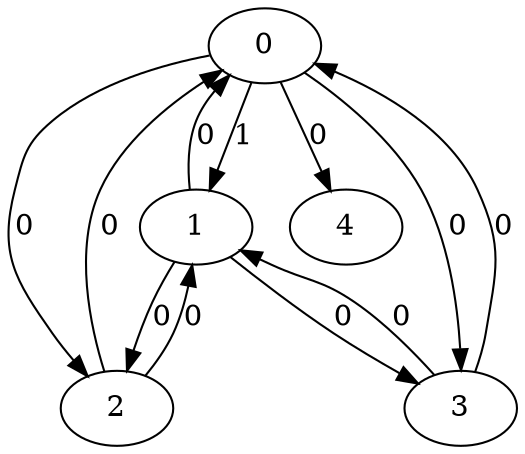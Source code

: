 // Source:3976 Canonical: -1 1 0 0 0 0 -1 0 0 -1 0 0 -1 -1 -1 0 0 -1 -1 -1 -1 -1 -1 -1 -1
digraph HRA_from_3976_graph_000 {
  0 -> 1 [label="1"];
  0 -> 2 [label="0"];
  0 -> 3 [label="0"];
  1 -> 0 [label="0"];
  1 -> 2 [label="0"];
  1 -> 3 [label="0"];
  2 -> 0 [label="0"];
  2 -> 1 [label="0"];
  3 -> 0 [label="0"];
  3 -> 1 [label="0"];
  0 -> 4 [label="0"];
}

// Source:3976 Canonical: -1 1 0 0 0 0 -1 0 0 -1 0 0 -1 -1 -1 0 0 -1 -1 -1 0 -1 -1 -1 -1
digraph HRA_from_3976_graph_001 {
  0 -> 1 [label="1"];
  0 -> 2 [label="0"];
  0 -> 3 [label="0"];
  1 -> 0 [label="0"];
  1 -> 2 [label="0"];
  1 -> 3 [label="0"];
  2 -> 0 [label="0"];
  2 -> 1 [label="0"];
  3 -> 0 [label="0"];
  3 -> 1 [label="0"];
  0 -> 4 [label="0"];
  4 -> 0 [label="0"];
}

// Source:3976 Canonical: -1 1 0 0 -1 0 -1 0 0 0 0 0 -1 -1 -1 0 0 -1 -1 -1 -1 -1 -1 -1 -1
digraph HRA_from_3976_graph_002 {
  0 -> 1 [label="1"];
  0 -> 2 [label="0"];
  0 -> 3 [label="0"];
  1 -> 0 [label="0"];
  1 -> 2 [label="0"];
  1 -> 3 [label="0"];
  2 -> 0 [label="0"];
  2 -> 1 [label="0"];
  3 -> 0 [label="0"];
  3 -> 1 [label="0"];
  1 -> 4 [label="0"];
}

// Source:3976 Canonical: -1 1 0 0 0 0 -1 0 0 0 0 0 -1 -1 -1 0 0 -1 -1 -1 -1 -1 -1 -1 -1
digraph HRA_from_3976_graph_003 {
  0 -> 1 [label="1"];
  0 -> 2 [label="0"];
  0 -> 3 [label="0"];
  1 -> 0 [label="0"];
  1 -> 2 [label="0"];
  1 -> 3 [label="0"];
  2 -> 0 [label="0"];
  2 -> 1 [label="0"];
  3 -> 0 [label="0"];
  3 -> 1 [label="0"];
  0 -> 4 [label="0"];
  1 -> 4 [label="0"];
}

// Source:3976 Canonical: -1 1 0 0 -1 0 -1 0 0 0 0 0 -1 -1 -1 0 0 -1 -1 -1 0 -1 -1 -1 -1
digraph HRA_from_3976_graph_004 {
  0 -> 1 [label="1"];
  0 -> 2 [label="0"];
  0 -> 3 [label="0"];
  1 -> 0 [label="0"];
  1 -> 2 [label="0"];
  1 -> 3 [label="0"];
  2 -> 0 [label="0"];
  2 -> 1 [label="0"];
  3 -> 0 [label="0"];
  3 -> 1 [label="0"];
  4 -> 0 [label="0"];
  1 -> 4 [label="0"];
}

// Source:3976 Canonical: -1 1 0 0 0 0 -1 0 0 0 0 0 -1 -1 -1 0 0 -1 -1 -1 0 -1 -1 -1 -1
digraph HRA_from_3976_graph_005 {
  0 -> 1 [label="1"];
  0 -> 2 [label="0"];
  0 -> 3 [label="0"];
  1 -> 0 [label="0"];
  1 -> 2 [label="0"];
  1 -> 3 [label="0"];
  2 -> 0 [label="0"];
  2 -> 1 [label="0"];
  3 -> 0 [label="0"];
  3 -> 1 [label="0"];
  0 -> 4 [label="0"];
  4 -> 0 [label="0"];
  1 -> 4 [label="0"];
}

// Source:3976 Canonical: -1 1 0 0 0 0 -1 0 0 -1 0 0 -1 -1 -1 0 0 -1 -1 -1 -1 0 -1 -1 -1
digraph HRA_from_3976_graph_006 {
  0 -> 1 [label="1"];
  0 -> 2 [label="0"];
  0 -> 3 [label="0"];
  1 -> 0 [label="0"];
  1 -> 2 [label="0"];
  1 -> 3 [label="0"];
  2 -> 0 [label="0"];
  2 -> 1 [label="0"];
  3 -> 0 [label="0"];
  3 -> 1 [label="0"];
  0 -> 4 [label="0"];
  4 -> 1 [label="0"];
}

// Source:3976 Canonical: -1 1 0 0 0 0 -1 0 0 -1 0 0 -1 -1 -1 0 0 -1 -1 -1 0 0 -1 -1 -1
digraph HRA_from_3976_graph_007 {
  0 -> 1 [label="1"];
  0 -> 2 [label="0"];
  0 -> 3 [label="0"];
  1 -> 0 [label="0"];
  1 -> 2 [label="0"];
  1 -> 3 [label="0"];
  2 -> 0 [label="0"];
  2 -> 1 [label="0"];
  3 -> 0 [label="0"];
  3 -> 1 [label="0"];
  0 -> 4 [label="0"];
  4 -> 0 [label="0"];
  4 -> 1 [label="0"];
}

// Source:3976 Canonical: -1 1 0 0 -1 0 -1 0 0 0 0 0 -1 -1 -1 0 0 -1 -1 -1 -1 0 -1 -1 -1
digraph HRA_from_3976_graph_008 {
  0 -> 1 [label="1"];
  0 -> 2 [label="0"];
  0 -> 3 [label="0"];
  1 -> 0 [label="0"];
  1 -> 2 [label="0"];
  1 -> 3 [label="0"];
  2 -> 0 [label="0"];
  2 -> 1 [label="0"];
  3 -> 0 [label="0"];
  3 -> 1 [label="0"];
  1 -> 4 [label="0"];
  4 -> 1 [label="0"];
}

// Source:3976 Canonical: -1 1 0 0 0 0 -1 0 0 0 0 0 -1 -1 -1 0 0 -1 -1 -1 -1 0 -1 -1 -1
digraph HRA_from_3976_graph_009 {
  0 -> 1 [label="1"];
  0 -> 2 [label="0"];
  0 -> 3 [label="0"];
  1 -> 0 [label="0"];
  1 -> 2 [label="0"];
  1 -> 3 [label="0"];
  2 -> 0 [label="0"];
  2 -> 1 [label="0"];
  3 -> 0 [label="0"];
  3 -> 1 [label="0"];
  0 -> 4 [label="0"];
  1 -> 4 [label="0"];
  4 -> 1 [label="0"];
}

// Source:3976 Canonical: -1 1 0 0 -1 0 -1 0 0 0 0 0 -1 -1 -1 0 0 -1 -1 -1 0 0 -1 -1 -1
digraph HRA_from_3976_graph_010 {
  0 -> 1 [label="1"];
  0 -> 2 [label="0"];
  0 -> 3 [label="0"];
  1 -> 0 [label="0"];
  1 -> 2 [label="0"];
  1 -> 3 [label="0"];
  2 -> 0 [label="0"];
  2 -> 1 [label="0"];
  3 -> 0 [label="0"];
  3 -> 1 [label="0"];
  4 -> 0 [label="0"];
  1 -> 4 [label="0"];
  4 -> 1 [label="0"];
}

// Source:3976 Canonical: -1 1 0 0 0 0 -1 0 0 0 0 0 -1 -1 -1 0 0 -1 -1 -1 0 0 -1 -1 -1
digraph HRA_from_3976_graph_011 {
  0 -> 1 [label="1"];
  0 -> 2 [label="0"];
  0 -> 3 [label="0"];
  1 -> 0 [label="0"];
  1 -> 2 [label="0"];
  1 -> 3 [label="0"];
  2 -> 0 [label="0"];
  2 -> 1 [label="0"];
  3 -> 0 [label="0"];
  3 -> 1 [label="0"];
  0 -> 4 [label="0"];
  4 -> 0 [label="0"];
  1 -> 4 [label="0"];
  4 -> 1 [label="0"];
}

// Source:3976 Canonical: -1 1 0 0 -1 0 -1 0 0 -1 0 0 -1 -1 0 0 0 -1 -1 -1 -1 -1 -1 -1 -1
digraph HRA_from_3976_graph_012 {
  0 -> 1 [label="1"];
  0 -> 2 [label="0"];
  0 -> 3 [label="0"];
  1 -> 0 [label="0"];
  1 -> 2 [label="0"];
  1 -> 3 [label="0"];
  2 -> 0 [label="0"];
  2 -> 1 [label="0"];
  3 -> 0 [label="0"];
  3 -> 1 [label="0"];
  2 -> 4 [label="0"];
}

// Source:3976 Canonical: -1 1 0 0 0 0 -1 0 0 -1 0 0 -1 -1 0 0 0 -1 -1 -1 -1 -1 -1 -1 -1
digraph HRA_from_3976_graph_013 {
  0 -> 1 [label="1"];
  0 -> 2 [label="0"];
  0 -> 3 [label="0"];
  1 -> 0 [label="0"];
  1 -> 2 [label="0"];
  1 -> 3 [label="0"];
  2 -> 0 [label="0"];
  2 -> 1 [label="0"];
  3 -> 0 [label="0"];
  3 -> 1 [label="0"];
  0 -> 4 [label="0"];
  2 -> 4 [label="0"];
}

// Source:3976 Canonical: -1 1 0 0 -1 0 -1 0 0 -1 0 0 -1 -1 0 0 0 -1 -1 -1 0 -1 -1 -1 -1
digraph HRA_from_3976_graph_014 {
  0 -> 1 [label="1"];
  0 -> 2 [label="0"];
  0 -> 3 [label="0"];
  1 -> 0 [label="0"];
  1 -> 2 [label="0"];
  1 -> 3 [label="0"];
  2 -> 0 [label="0"];
  2 -> 1 [label="0"];
  3 -> 0 [label="0"];
  3 -> 1 [label="0"];
  4 -> 0 [label="0"];
  2 -> 4 [label="0"];
}

// Source:3976 Canonical: -1 1 0 0 0 0 -1 0 0 -1 0 0 -1 -1 0 0 0 -1 -1 -1 0 -1 -1 -1 -1
digraph HRA_from_3976_graph_015 {
  0 -> 1 [label="1"];
  0 -> 2 [label="0"];
  0 -> 3 [label="0"];
  1 -> 0 [label="0"];
  1 -> 2 [label="0"];
  1 -> 3 [label="0"];
  2 -> 0 [label="0"];
  2 -> 1 [label="0"];
  3 -> 0 [label="0"];
  3 -> 1 [label="0"];
  0 -> 4 [label="0"];
  4 -> 0 [label="0"];
  2 -> 4 [label="0"];
}

// Source:3976 Canonical: -1 1 0 0 -1 0 -1 0 0 0 0 0 -1 -1 0 0 0 -1 -1 -1 -1 -1 -1 -1 -1
digraph HRA_from_3976_graph_016 {
  0 -> 1 [label="1"];
  0 -> 2 [label="0"];
  0 -> 3 [label="0"];
  1 -> 0 [label="0"];
  1 -> 2 [label="0"];
  1 -> 3 [label="0"];
  2 -> 0 [label="0"];
  2 -> 1 [label="0"];
  3 -> 0 [label="0"];
  3 -> 1 [label="0"];
  1 -> 4 [label="0"];
  2 -> 4 [label="0"];
}

// Source:3976 Canonical: -1 1 0 0 0 0 -1 0 0 0 0 0 -1 -1 0 0 0 -1 -1 -1 -1 -1 -1 -1 -1
digraph HRA_from_3976_graph_017 {
  0 -> 1 [label="1"];
  0 -> 2 [label="0"];
  0 -> 3 [label="0"];
  1 -> 0 [label="0"];
  1 -> 2 [label="0"];
  1 -> 3 [label="0"];
  2 -> 0 [label="0"];
  2 -> 1 [label="0"];
  3 -> 0 [label="0"];
  3 -> 1 [label="0"];
  0 -> 4 [label="0"];
  1 -> 4 [label="0"];
  2 -> 4 [label="0"];
}

// Source:3976 Canonical: -1 1 0 0 -1 0 -1 0 0 0 0 0 -1 -1 0 0 0 -1 -1 -1 0 -1 -1 -1 -1
digraph HRA_from_3976_graph_018 {
  0 -> 1 [label="1"];
  0 -> 2 [label="0"];
  0 -> 3 [label="0"];
  1 -> 0 [label="0"];
  1 -> 2 [label="0"];
  1 -> 3 [label="0"];
  2 -> 0 [label="0"];
  2 -> 1 [label="0"];
  3 -> 0 [label="0"];
  3 -> 1 [label="0"];
  4 -> 0 [label="0"];
  1 -> 4 [label="0"];
  2 -> 4 [label="0"];
}

// Source:3976 Canonical: -1 1 0 0 0 0 -1 0 0 0 0 0 -1 -1 0 0 0 -1 -1 -1 0 -1 -1 -1 -1
digraph HRA_from_3976_graph_019 {
  0 -> 1 [label="1"];
  0 -> 2 [label="0"];
  0 -> 3 [label="0"];
  1 -> 0 [label="0"];
  1 -> 2 [label="0"];
  1 -> 3 [label="0"];
  2 -> 0 [label="0"];
  2 -> 1 [label="0"];
  3 -> 0 [label="0"];
  3 -> 1 [label="0"];
  0 -> 4 [label="0"];
  4 -> 0 [label="0"];
  1 -> 4 [label="0"];
  2 -> 4 [label="0"];
}

// Source:3976 Canonical: -1 1 0 0 -1 0 -1 0 0 -1 0 0 -1 -1 0 0 0 -1 -1 -1 -1 0 -1 -1 -1
digraph HRA_from_3976_graph_020 {
  0 -> 1 [label="1"];
  0 -> 2 [label="0"];
  0 -> 3 [label="0"];
  1 -> 0 [label="0"];
  1 -> 2 [label="0"];
  1 -> 3 [label="0"];
  2 -> 0 [label="0"];
  2 -> 1 [label="0"];
  3 -> 0 [label="0"];
  3 -> 1 [label="0"];
  4 -> 1 [label="0"];
  2 -> 4 [label="0"];
}

// Source:3976 Canonical: -1 1 0 0 0 0 -1 0 0 -1 0 0 -1 -1 0 0 0 -1 -1 -1 -1 0 -1 -1 -1
digraph HRA_from_3976_graph_021 {
  0 -> 1 [label="1"];
  0 -> 2 [label="0"];
  0 -> 3 [label="0"];
  1 -> 0 [label="0"];
  1 -> 2 [label="0"];
  1 -> 3 [label="0"];
  2 -> 0 [label="0"];
  2 -> 1 [label="0"];
  3 -> 0 [label="0"];
  3 -> 1 [label="0"];
  0 -> 4 [label="0"];
  4 -> 1 [label="0"];
  2 -> 4 [label="0"];
}

// Source:3976 Canonical: -1 1 0 0 -1 0 -1 0 0 -1 0 0 -1 -1 0 0 0 -1 -1 -1 0 0 -1 -1 -1
digraph HRA_from_3976_graph_022 {
  0 -> 1 [label="1"];
  0 -> 2 [label="0"];
  0 -> 3 [label="0"];
  1 -> 0 [label="0"];
  1 -> 2 [label="0"];
  1 -> 3 [label="0"];
  2 -> 0 [label="0"];
  2 -> 1 [label="0"];
  3 -> 0 [label="0"];
  3 -> 1 [label="0"];
  4 -> 0 [label="0"];
  4 -> 1 [label="0"];
  2 -> 4 [label="0"];
}

// Source:3976 Canonical: -1 1 0 0 0 0 -1 0 0 -1 0 0 -1 -1 0 0 0 -1 -1 -1 0 0 -1 -1 -1
digraph HRA_from_3976_graph_023 {
  0 -> 1 [label="1"];
  0 -> 2 [label="0"];
  0 -> 3 [label="0"];
  1 -> 0 [label="0"];
  1 -> 2 [label="0"];
  1 -> 3 [label="0"];
  2 -> 0 [label="0"];
  2 -> 1 [label="0"];
  3 -> 0 [label="0"];
  3 -> 1 [label="0"];
  0 -> 4 [label="0"];
  4 -> 0 [label="0"];
  4 -> 1 [label="0"];
  2 -> 4 [label="0"];
}

// Source:3976 Canonical: -1 1 0 0 -1 0 -1 0 0 0 0 0 -1 -1 0 0 0 -1 -1 -1 -1 0 -1 -1 -1
digraph HRA_from_3976_graph_024 {
  0 -> 1 [label="1"];
  0 -> 2 [label="0"];
  0 -> 3 [label="0"];
  1 -> 0 [label="0"];
  1 -> 2 [label="0"];
  1 -> 3 [label="0"];
  2 -> 0 [label="0"];
  2 -> 1 [label="0"];
  3 -> 0 [label="0"];
  3 -> 1 [label="0"];
  1 -> 4 [label="0"];
  4 -> 1 [label="0"];
  2 -> 4 [label="0"];
}

// Source:3976 Canonical: -1 1 0 0 0 0 -1 0 0 0 0 0 -1 -1 0 0 0 -1 -1 -1 -1 0 -1 -1 -1
digraph HRA_from_3976_graph_025 {
  0 -> 1 [label="1"];
  0 -> 2 [label="0"];
  0 -> 3 [label="0"];
  1 -> 0 [label="0"];
  1 -> 2 [label="0"];
  1 -> 3 [label="0"];
  2 -> 0 [label="0"];
  2 -> 1 [label="0"];
  3 -> 0 [label="0"];
  3 -> 1 [label="0"];
  0 -> 4 [label="0"];
  1 -> 4 [label="0"];
  4 -> 1 [label="0"];
  2 -> 4 [label="0"];
}

// Source:3976 Canonical: -1 1 0 0 -1 0 -1 0 0 0 0 0 -1 -1 0 0 0 -1 -1 -1 0 0 -1 -1 -1
digraph HRA_from_3976_graph_026 {
  0 -> 1 [label="1"];
  0 -> 2 [label="0"];
  0 -> 3 [label="0"];
  1 -> 0 [label="0"];
  1 -> 2 [label="0"];
  1 -> 3 [label="0"];
  2 -> 0 [label="0"];
  2 -> 1 [label="0"];
  3 -> 0 [label="0"];
  3 -> 1 [label="0"];
  4 -> 0 [label="0"];
  1 -> 4 [label="0"];
  4 -> 1 [label="0"];
  2 -> 4 [label="0"];
}

// Source:3976 Canonical: -1 1 0 0 0 0 -1 0 0 0 0 0 -1 -1 0 0 0 -1 -1 -1 0 0 -1 -1 -1
digraph HRA_from_3976_graph_027 {
  0 -> 1 [label="1"];
  0 -> 2 [label="0"];
  0 -> 3 [label="0"];
  1 -> 0 [label="0"];
  1 -> 2 [label="0"];
  1 -> 3 [label="0"];
  2 -> 0 [label="0"];
  2 -> 1 [label="0"];
  3 -> 0 [label="0"];
  3 -> 1 [label="0"];
  0 -> 4 [label="0"];
  4 -> 0 [label="0"];
  1 -> 4 [label="0"];
  4 -> 1 [label="0"];
  2 -> 4 [label="0"];
}

// Source:3976 Canonical: -1 1 0 0 0 0 -1 0 0 -1 0 0 -1 -1 -1 0 0 -1 -1 -1 -1 -1 0 -1 -1
digraph HRA_from_3976_graph_028 {
  0 -> 1 [label="1"];
  0 -> 2 [label="0"];
  0 -> 3 [label="0"];
  1 -> 0 [label="0"];
  1 -> 2 [label="0"];
  1 -> 3 [label="0"];
  2 -> 0 [label="0"];
  2 -> 1 [label="0"];
  3 -> 0 [label="0"];
  3 -> 1 [label="0"];
  0 -> 4 [label="0"];
  4 -> 2 [label="0"];
}

// Source:3976 Canonical: -1 1 0 0 0 0 -1 0 0 -1 0 0 -1 -1 -1 0 0 -1 -1 -1 0 -1 0 -1 -1
digraph HRA_from_3976_graph_029 {
  0 -> 1 [label="1"];
  0 -> 2 [label="0"];
  0 -> 3 [label="0"];
  1 -> 0 [label="0"];
  1 -> 2 [label="0"];
  1 -> 3 [label="0"];
  2 -> 0 [label="0"];
  2 -> 1 [label="0"];
  3 -> 0 [label="0"];
  3 -> 1 [label="0"];
  0 -> 4 [label="0"];
  4 -> 0 [label="0"];
  4 -> 2 [label="0"];
}

// Source:3976 Canonical: -1 1 0 0 -1 0 -1 0 0 0 0 0 -1 -1 -1 0 0 -1 -1 -1 -1 -1 0 -1 -1
digraph HRA_from_3976_graph_030 {
  0 -> 1 [label="1"];
  0 -> 2 [label="0"];
  0 -> 3 [label="0"];
  1 -> 0 [label="0"];
  1 -> 2 [label="0"];
  1 -> 3 [label="0"];
  2 -> 0 [label="0"];
  2 -> 1 [label="0"];
  3 -> 0 [label="0"];
  3 -> 1 [label="0"];
  1 -> 4 [label="0"];
  4 -> 2 [label="0"];
}

// Source:3976 Canonical: -1 1 0 0 0 0 -1 0 0 0 0 0 -1 -1 -1 0 0 -1 -1 -1 -1 -1 0 -1 -1
digraph HRA_from_3976_graph_031 {
  0 -> 1 [label="1"];
  0 -> 2 [label="0"];
  0 -> 3 [label="0"];
  1 -> 0 [label="0"];
  1 -> 2 [label="0"];
  1 -> 3 [label="0"];
  2 -> 0 [label="0"];
  2 -> 1 [label="0"];
  3 -> 0 [label="0"];
  3 -> 1 [label="0"];
  0 -> 4 [label="0"];
  1 -> 4 [label="0"];
  4 -> 2 [label="0"];
}

// Source:3976 Canonical: -1 1 0 0 -1 0 -1 0 0 0 0 0 -1 -1 -1 0 0 -1 -1 -1 0 -1 0 -1 -1
digraph HRA_from_3976_graph_032 {
  0 -> 1 [label="1"];
  0 -> 2 [label="0"];
  0 -> 3 [label="0"];
  1 -> 0 [label="0"];
  1 -> 2 [label="0"];
  1 -> 3 [label="0"];
  2 -> 0 [label="0"];
  2 -> 1 [label="0"];
  3 -> 0 [label="0"];
  3 -> 1 [label="0"];
  4 -> 0 [label="0"];
  1 -> 4 [label="0"];
  4 -> 2 [label="0"];
}

// Source:3976 Canonical: -1 1 0 0 0 0 -1 0 0 0 0 0 -1 -1 -1 0 0 -1 -1 -1 0 -1 0 -1 -1
digraph HRA_from_3976_graph_033 {
  0 -> 1 [label="1"];
  0 -> 2 [label="0"];
  0 -> 3 [label="0"];
  1 -> 0 [label="0"];
  1 -> 2 [label="0"];
  1 -> 3 [label="0"];
  2 -> 0 [label="0"];
  2 -> 1 [label="0"];
  3 -> 0 [label="0"];
  3 -> 1 [label="0"];
  0 -> 4 [label="0"];
  4 -> 0 [label="0"];
  1 -> 4 [label="0"];
  4 -> 2 [label="0"];
}

// Source:3976 Canonical: -1 1 0 0 0 0 -1 0 0 -1 0 0 -1 -1 -1 0 0 -1 -1 -1 -1 0 0 -1 -1
digraph HRA_from_3976_graph_034 {
  0 -> 1 [label="1"];
  0 -> 2 [label="0"];
  0 -> 3 [label="0"];
  1 -> 0 [label="0"];
  1 -> 2 [label="0"];
  1 -> 3 [label="0"];
  2 -> 0 [label="0"];
  2 -> 1 [label="0"];
  3 -> 0 [label="0"];
  3 -> 1 [label="0"];
  0 -> 4 [label="0"];
  4 -> 1 [label="0"];
  4 -> 2 [label="0"];
}

// Source:3976 Canonical: -1 1 0 0 0 0 -1 0 0 -1 0 0 -1 -1 -1 0 0 -1 -1 -1 0 0 0 -1 -1
digraph HRA_from_3976_graph_035 {
  0 -> 1 [label="1"];
  0 -> 2 [label="0"];
  0 -> 3 [label="0"];
  1 -> 0 [label="0"];
  1 -> 2 [label="0"];
  1 -> 3 [label="0"];
  2 -> 0 [label="0"];
  2 -> 1 [label="0"];
  3 -> 0 [label="0"];
  3 -> 1 [label="0"];
  0 -> 4 [label="0"];
  4 -> 0 [label="0"];
  4 -> 1 [label="0"];
  4 -> 2 [label="0"];
}

// Source:3976 Canonical: -1 1 0 0 -1 0 -1 0 0 0 0 0 -1 -1 -1 0 0 -1 -1 -1 -1 0 0 -1 -1
digraph HRA_from_3976_graph_036 {
  0 -> 1 [label="1"];
  0 -> 2 [label="0"];
  0 -> 3 [label="0"];
  1 -> 0 [label="0"];
  1 -> 2 [label="0"];
  1 -> 3 [label="0"];
  2 -> 0 [label="0"];
  2 -> 1 [label="0"];
  3 -> 0 [label="0"];
  3 -> 1 [label="0"];
  1 -> 4 [label="0"];
  4 -> 1 [label="0"];
  4 -> 2 [label="0"];
}

// Source:3976 Canonical: -1 1 0 0 0 0 -1 0 0 0 0 0 -1 -1 -1 0 0 -1 -1 -1 -1 0 0 -1 -1
digraph HRA_from_3976_graph_037 {
  0 -> 1 [label="1"];
  0 -> 2 [label="0"];
  0 -> 3 [label="0"];
  1 -> 0 [label="0"];
  1 -> 2 [label="0"];
  1 -> 3 [label="0"];
  2 -> 0 [label="0"];
  2 -> 1 [label="0"];
  3 -> 0 [label="0"];
  3 -> 1 [label="0"];
  0 -> 4 [label="0"];
  1 -> 4 [label="0"];
  4 -> 1 [label="0"];
  4 -> 2 [label="0"];
}

// Source:3976 Canonical: -1 1 0 0 -1 0 -1 0 0 0 0 0 -1 -1 -1 0 0 -1 -1 -1 0 0 0 -1 -1
digraph HRA_from_3976_graph_038 {
  0 -> 1 [label="1"];
  0 -> 2 [label="0"];
  0 -> 3 [label="0"];
  1 -> 0 [label="0"];
  1 -> 2 [label="0"];
  1 -> 3 [label="0"];
  2 -> 0 [label="0"];
  2 -> 1 [label="0"];
  3 -> 0 [label="0"];
  3 -> 1 [label="0"];
  4 -> 0 [label="0"];
  1 -> 4 [label="0"];
  4 -> 1 [label="0"];
  4 -> 2 [label="0"];
}

// Source:3976 Canonical: -1 1 0 0 0 0 -1 0 0 0 0 0 -1 -1 -1 0 0 -1 -1 -1 0 0 0 -1 -1
digraph HRA_from_3976_graph_039 {
  0 -> 1 [label="1"];
  0 -> 2 [label="0"];
  0 -> 3 [label="0"];
  1 -> 0 [label="0"];
  1 -> 2 [label="0"];
  1 -> 3 [label="0"];
  2 -> 0 [label="0"];
  2 -> 1 [label="0"];
  3 -> 0 [label="0"];
  3 -> 1 [label="0"];
  0 -> 4 [label="0"];
  4 -> 0 [label="0"];
  1 -> 4 [label="0"];
  4 -> 1 [label="0"];
  4 -> 2 [label="0"];
}

// Source:3976 Canonical: -1 1 0 0 -1 0 -1 0 0 -1 0 0 -1 -1 0 0 0 -1 -1 -1 -1 -1 0 -1 -1
digraph HRA_from_3976_graph_040 {
  0 -> 1 [label="1"];
  0 -> 2 [label="0"];
  0 -> 3 [label="0"];
  1 -> 0 [label="0"];
  1 -> 2 [label="0"];
  1 -> 3 [label="0"];
  2 -> 0 [label="0"];
  2 -> 1 [label="0"];
  3 -> 0 [label="0"];
  3 -> 1 [label="0"];
  2 -> 4 [label="0"];
  4 -> 2 [label="0"];
}

// Source:3976 Canonical: -1 1 0 0 0 0 -1 0 0 -1 0 0 -1 -1 0 0 0 -1 -1 -1 -1 -1 0 -1 -1
digraph HRA_from_3976_graph_041 {
  0 -> 1 [label="1"];
  0 -> 2 [label="0"];
  0 -> 3 [label="0"];
  1 -> 0 [label="0"];
  1 -> 2 [label="0"];
  1 -> 3 [label="0"];
  2 -> 0 [label="0"];
  2 -> 1 [label="0"];
  3 -> 0 [label="0"];
  3 -> 1 [label="0"];
  0 -> 4 [label="0"];
  2 -> 4 [label="0"];
  4 -> 2 [label="0"];
}

// Source:3976 Canonical: -1 1 0 0 -1 0 -1 0 0 -1 0 0 -1 -1 0 0 0 -1 -1 -1 0 -1 0 -1 -1
digraph HRA_from_3976_graph_042 {
  0 -> 1 [label="1"];
  0 -> 2 [label="0"];
  0 -> 3 [label="0"];
  1 -> 0 [label="0"];
  1 -> 2 [label="0"];
  1 -> 3 [label="0"];
  2 -> 0 [label="0"];
  2 -> 1 [label="0"];
  3 -> 0 [label="0"];
  3 -> 1 [label="0"];
  4 -> 0 [label="0"];
  2 -> 4 [label="0"];
  4 -> 2 [label="0"];
}

// Source:3976 Canonical: -1 1 0 0 0 0 -1 0 0 -1 0 0 -1 -1 0 0 0 -1 -1 -1 0 -1 0 -1 -1
digraph HRA_from_3976_graph_043 {
  0 -> 1 [label="1"];
  0 -> 2 [label="0"];
  0 -> 3 [label="0"];
  1 -> 0 [label="0"];
  1 -> 2 [label="0"];
  1 -> 3 [label="0"];
  2 -> 0 [label="0"];
  2 -> 1 [label="0"];
  3 -> 0 [label="0"];
  3 -> 1 [label="0"];
  0 -> 4 [label="0"];
  4 -> 0 [label="0"];
  2 -> 4 [label="0"];
  4 -> 2 [label="0"];
}

// Source:3976 Canonical: -1 1 0 0 -1 0 -1 0 0 0 0 0 -1 -1 0 0 0 -1 -1 -1 -1 -1 0 -1 -1
digraph HRA_from_3976_graph_044 {
  0 -> 1 [label="1"];
  0 -> 2 [label="0"];
  0 -> 3 [label="0"];
  1 -> 0 [label="0"];
  1 -> 2 [label="0"];
  1 -> 3 [label="0"];
  2 -> 0 [label="0"];
  2 -> 1 [label="0"];
  3 -> 0 [label="0"];
  3 -> 1 [label="0"];
  1 -> 4 [label="0"];
  2 -> 4 [label="0"];
  4 -> 2 [label="0"];
}

// Source:3976 Canonical: -1 1 0 0 0 0 -1 0 0 0 0 0 -1 -1 0 0 0 -1 -1 -1 -1 -1 0 -1 -1
digraph HRA_from_3976_graph_045 {
  0 -> 1 [label="1"];
  0 -> 2 [label="0"];
  0 -> 3 [label="0"];
  1 -> 0 [label="0"];
  1 -> 2 [label="0"];
  1 -> 3 [label="0"];
  2 -> 0 [label="0"];
  2 -> 1 [label="0"];
  3 -> 0 [label="0"];
  3 -> 1 [label="0"];
  0 -> 4 [label="0"];
  1 -> 4 [label="0"];
  2 -> 4 [label="0"];
  4 -> 2 [label="0"];
}

// Source:3976 Canonical: -1 1 0 0 -1 0 -1 0 0 0 0 0 -1 -1 0 0 0 -1 -1 -1 0 -1 0 -1 -1
digraph HRA_from_3976_graph_046 {
  0 -> 1 [label="1"];
  0 -> 2 [label="0"];
  0 -> 3 [label="0"];
  1 -> 0 [label="0"];
  1 -> 2 [label="0"];
  1 -> 3 [label="0"];
  2 -> 0 [label="0"];
  2 -> 1 [label="0"];
  3 -> 0 [label="0"];
  3 -> 1 [label="0"];
  4 -> 0 [label="0"];
  1 -> 4 [label="0"];
  2 -> 4 [label="0"];
  4 -> 2 [label="0"];
}

// Source:3976 Canonical: -1 1 0 0 0 0 -1 0 0 0 0 0 -1 -1 0 0 0 -1 -1 -1 0 -1 0 -1 -1
digraph HRA_from_3976_graph_047 {
  0 -> 1 [label="1"];
  0 -> 2 [label="0"];
  0 -> 3 [label="0"];
  1 -> 0 [label="0"];
  1 -> 2 [label="0"];
  1 -> 3 [label="0"];
  2 -> 0 [label="0"];
  2 -> 1 [label="0"];
  3 -> 0 [label="0"];
  3 -> 1 [label="0"];
  0 -> 4 [label="0"];
  4 -> 0 [label="0"];
  1 -> 4 [label="0"];
  2 -> 4 [label="0"];
  4 -> 2 [label="0"];
}

// Source:3976 Canonical: -1 1 0 0 -1 0 -1 0 0 -1 0 0 -1 -1 0 0 0 -1 -1 -1 -1 0 0 -1 -1
digraph HRA_from_3976_graph_048 {
  0 -> 1 [label="1"];
  0 -> 2 [label="0"];
  0 -> 3 [label="0"];
  1 -> 0 [label="0"];
  1 -> 2 [label="0"];
  1 -> 3 [label="0"];
  2 -> 0 [label="0"];
  2 -> 1 [label="0"];
  3 -> 0 [label="0"];
  3 -> 1 [label="0"];
  4 -> 1 [label="0"];
  2 -> 4 [label="0"];
  4 -> 2 [label="0"];
}

// Source:3976 Canonical: -1 1 0 0 0 0 -1 0 0 -1 0 0 -1 -1 0 0 0 -1 -1 -1 -1 0 0 -1 -1
digraph HRA_from_3976_graph_049 {
  0 -> 1 [label="1"];
  0 -> 2 [label="0"];
  0 -> 3 [label="0"];
  1 -> 0 [label="0"];
  1 -> 2 [label="0"];
  1 -> 3 [label="0"];
  2 -> 0 [label="0"];
  2 -> 1 [label="0"];
  3 -> 0 [label="0"];
  3 -> 1 [label="0"];
  0 -> 4 [label="0"];
  4 -> 1 [label="0"];
  2 -> 4 [label="0"];
  4 -> 2 [label="0"];
}

// Source:3976 Canonical: -1 1 0 0 -1 0 -1 0 0 -1 0 0 -1 -1 0 0 0 -1 -1 -1 0 0 0 -1 -1
digraph HRA_from_3976_graph_050 {
  0 -> 1 [label="1"];
  0 -> 2 [label="0"];
  0 -> 3 [label="0"];
  1 -> 0 [label="0"];
  1 -> 2 [label="0"];
  1 -> 3 [label="0"];
  2 -> 0 [label="0"];
  2 -> 1 [label="0"];
  3 -> 0 [label="0"];
  3 -> 1 [label="0"];
  4 -> 0 [label="0"];
  4 -> 1 [label="0"];
  2 -> 4 [label="0"];
  4 -> 2 [label="0"];
}

// Source:3976 Canonical: -1 1 0 0 0 0 -1 0 0 -1 0 0 -1 -1 0 0 0 -1 -1 -1 0 0 0 -1 -1
digraph HRA_from_3976_graph_051 {
  0 -> 1 [label="1"];
  0 -> 2 [label="0"];
  0 -> 3 [label="0"];
  1 -> 0 [label="0"];
  1 -> 2 [label="0"];
  1 -> 3 [label="0"];
  2 -> 0 [label="0"];
  2 -> 1 [label="0"];
  3 -> 0 [label="0"];
  3 -> 1 [label="0"];
  0 -> 4 [label="0"];
  4 -> 0 [label="0"];
  4 -> 1 [label="0"];
  2 -> 4 [label="0"];
  4 -> 2 [label="0"];
}

// Source:3976 Canonical: -1 1 0 0 -1 0 -1 0 0 0 0 0 -1 -1 0 0 0 -1 -1 -1 -1 0 0 -1 -1
digraph HRA_from_3976_graph_052 {
  0 -> 1 [label="1"];
  0 -> 2 [label="0"];
  0 -> 3 [label="0"];
  1 -> 0 [label="0"];
  1 -> 2 [label="0"];
  1 -> 3 [label="0"];
  2 -> 0 [label="0"];
  2 -> 1 [label="0"];
  3 -> 0 [label="0"];
  3 -> 1 [label="0"];
  1 -> 4 [label="0"];
  4 -> 1 [label="0"];
  2 -> 4 [label="0"];
  4 -> 2 [label="0"];
}

// Source:3976 Canonical: -1 1 0 0 0 0 -1 0 0 0 0 0 -1 -1 0 0 0 -1 -1 -1 -1 0 0 -1 -1
digraph HRA_from_3976_graph_053 {
  0 -> 1 [label="1"];
  0 -> 2 [label="0"];
  0 -> 3 [label="0"];
  1 -> 0 [label="0"];
  1 -> 2 [label="0"];
  1 -> 3 [label="0"];
  2 -> 0 [label="0"];
  2 -> 1 [label="0"];
  3 -> 0 [label="0"];
  3 -> 1 [label="0"];
  0 -> 4 [label="0"];
  1 -> 4 [label="0"];
  4 -> 1 [label="0"];
  2 -> 4 [label="0"];
  4 -> 2 [label="0"];
}

// Source:3976 Canonical: -1 1 0 0 -1 0 -1 0 0 0 0 0 -1 -1 0 0 0 -1 -1 -1 0 0 0 -1 -1
digraph HRA_from_3976_graph_054 {
  0 -> 1 [label="1"];
  0 -> 2 [label="0"];
  0 -> 3 [label="0"];
  1 -> 0 [label="0"];
  1 -> 2 [label="0"];
  1 -> 3 [label="0"];
  2 -> 0 [label="0"];
  2 -> 1 [label="0"];
  3 -> 0 [label="0"];
  3 -> 1 [label="0"];
  4 -> 0 [label="0"];
  1 -> 4 [label="0"];
  4 -> 1 [label="0"];
  2 -> 4 [label="0"];
  4 -> 2 [label="0"];
}

// Source:3976 Canonical: -1 1 0 0 0 0 -1 0 0 0 0 0 -1 -1 0 0 0 -1 -1 -1 0 0 0 -1 -1
digraph HRA_from_3976_graph_055 {
  0 -> 1 [label="1"];
  0 -> 2 [label="0"];
  0 -> 3 [label="0"];
  1 -> 0 [label="0"];
  1 -> 2 [label="0"];
  1 -> 3 [label="0"];
  2 -> 0 [label="0"];
  2 -> 1 [label="0"];
  3 -> 0 [label="0"];
  3 -> 1 [label="0"];
  0 -> 4 [label="0"];
  4 -> 0 [label="0"];
  1 -> 4 [label="0"];
  4 -> 1 [label="0"];
  2 -> 4 [label="0"];
  4 -> 2 [label="0"];
}

// Source:3976 Canonical: -1 1 0 0 -1 0 -1 0 0 -1 0 0 -1 -1 -1 0 0 -1 -1 0 -1 -1 -1 -1 -1
digraph HRA_from_3976_graph_056 {
  0 -> 1 [label="1"];
  0 -> 2 [label="0"];
  0 -> 3 [label="0"];
  1 -> 0 [label="0"];
  1 -> 2 [label="0"];
  1 -> 3 [label="0"];
  2 -> 0 [label="0"];
  2 -> 1 [label="0"];
  3 -> 0 [label="0"];
  3 -> 1 [label="0"];
  3 -> 4 [label="0"];
}

// Source:3976 Canonical: -1 1 0 0 0 0 -1 0 0 -1 0 0 -1 -1 -1 0 0 -1 -1 0 -1 -1 -1 -1 -1
digraph HRA_from_3976_graph_057 {
  0 -> 1 [label="1"];
  0 -> 2 [label="0"];
  0 -> 3 [label="0"];
  1 -> 0 [label="0"];
  1 -> 2 [label="0"];
  1 -> 3 [label="0"];
  2 -> 0 [label="0"];
  2 -> 1 [label="0"];
  3 -> 0 [label="0"];
  3 -> 1 [label="0"];
  0 -> 4 [label="0"];
  3 -> 4 [label="0"];
}

// Source:3976 Canonical: -1 1 0 0 -1 0 -1 0 0 -1 0 0 -1 -1 -1 0 0 -1 -1 0 0 -1 -1 -1 -1
digraph HRA_from_3976_graph_058 {
  0 -> 1 [label="1"];
  0 -> 2 [label="0"];
  0 -> 3 [label="0"];
  1 -> 0 [label="0"];
  1 -> 2 [label="0"];
  1 -> 3 [label="0"];
  2 -> 0 [label="0"];
  2 -> 1 [label="0"];
  3 -> 0 [label="0"];
  3 -> 1 [label="0"];
  4 -> 0 [label="0"];
  3 -> 4 [label="0"];
}

// Source:3976 Canonical: -1 1 0 0 0 0 -1 0 0 -1 0 0 -1 -1 -1 0 0 -1 -1 0 0 -1 -1 -1 -1
digraph HRA_from_3976_graph_059 {
  0 -> 1 [label="1"];
  0 -> 2 [label="0"];
  0 -> 3 [label="0"];
  1 -> 0 [label="0"];
  1 -> 2 [label="0"];
  1 -> 3 [label="0"];
  2 -> 0 [label="0"];
  2 -> 1 [label="0"];
  3 -> 0 [label="0"];
  3 -> 1 [label="0"];
  0 -> 4 [label="0"];
  4 -> 0 [label="0"];
  3 -> 4 [label="0"];
}

// Source:3976 Canonical: -1 1 0 0 -1 0 -1 0 0 0 0 0 -1 -1 -1 0 0 -1 -1 0 -1 -1 -1 -1 -1
digraph HRA_from_3976_graph_060 {
  0 -> 1 [label="1"];
  0 -> 2 [label="0"];
  0 -> 3 [label="0"];
  1 -> 0 [label="0"];
  1 -> 2 [label="0"];
  1 -> 3 [label="0"];
  2 -> 0 [label="0"];
  2 -> 1 [label="0"];
  3 -> 0 [label="0"];
  3 -> 1 [label="0"];
  1 -> 4 [label="0"];
  3 -> 4 [label="0"];
}

// Source:3976 Canonical: -1 1 0 0 0 0 -1 0 0 0 0 0 -1 -1 -1 0 0 -1 -1 0 -1 -1 -1 -1 -1
digraph HRA_from_3976_graph_061 {
  0 -> 1 [label="1"];
  0 -> 2 [label="0"];
  0 -> 3 [label="0"];
  1 -> 0 [label="0"];
  1 -> 2 [label="0"];
  1 -> 3 [label="0"];
  2 -> 0 [label="0"];
  2 -> 1 [label="0"];
  3 -> 0 [label="0"];
  3 -> 1 [label="0"];
  0 -> 4 [label="0"];
  1 -> 4 [label="0"];
  3 -> 4 [label="0"];
}

// Source:3976 Canonical: -1 1 0 0 -1 0 -1 0 0 0 0 0 -1 -1 -1 0 0 -1 -1 0 0 -1 -1 -1 -1
digraph HRA_from_3976_graph_062 {
  0 -> 1 [label="1"];
  0 -> 2 [label="0"];
  0 -> 3 [label="0"];
  1 -> 0 [label="0"];
  1 -> 2 [label="0"];
  1 -> 3 [label="0"];
  2 -> 0 [label="0"];
  2 -> 1 [label="0"];
  3 -> 0 [label="0"];
  3 -> 1 [label="0"];
  4 -> 0 [label="0"];
  1 -> 4 [label="0"];
  3 -> 4 [label="0"];
}

// Source:3976 Canonical: -1 1 0 0 0 0 -1 0 0 0 0 0 -1 -1 -1 0 0 -1 -1 0 0 -1 -1 -1 -1
digraph HRA_from_3976_graph_063 {
  0 -> 1 [label="1"];
  0 -> 2 [label="0"];
  0 -> 3 [label="0"];
  1 -> 0 [label="0"];
  1 -> 2 [label="0"];
  1 -> 3 [label="0"];
  2 -> 0 [label="0"];
  2 -> 1 [label="0"];
  3 -> 0 [label="0"];
  3 -> 1 [label="0"];
  0 -> 4 [label="0"];
  4 -> 0 [label="0"];
  1 -> 4 [label="0"];
  3 -> 4 [label="0"];
}

// Source:3976 Canonical: -1 1 0 0 -1 0 -1 0 0 -1 0 0 -1 -1 -1 0 0 -1 -1 0 -1 0 -1 -1 -1
digraph HRA_from_3976_graph_064 {
  0 -> 1 [label="1"];
  0 -> 2 [label="0"];
  0 -> 3 [label="0"];
  1 -> 0 [label="0"];
  1 -> 2 [label="0"];
  1 -> 3 [label="0"];
  2 -> 0 [label="0"];
  2 -> 1 [label="0"];
  3 -> 0 [label="0"];
  3 -> 1 [label="0"];
  4 -> 1 [label="0"];
  3 -> 4 [label="0"];
}

// Source:3976 Canonical: -1 1 0 0 0 0 -1 0 0 -1 0 0 -1 -1 -1 0 0 -1 -1 0 -1 0 -1 -1 -1
digraph HRA_from_3976_graph_065 {
  0 -> 1 [label="1"];
  0 -> 2 [label="0"];
  0 -> 3 [label="0"];
  1 -> 0 [label="0"];
  1 -> 2 [label="0"];
  1 -> 3 [label="0"];
  2 -> 0 [label="0"];
  2 -> 1 [label="0"];
  3 -> 0 [label="0"];
  3 -> 1 [label="0"];
  0 -> 4 [label="0"];
  4 -> 1 [label="0"];
  3 -> 4 [label="0"];
}

// Source:3976 Canonical: -1 1 0 0 -1 0 -1 0 0 -1 0 0 -1 -1 -1 0 0 -1 -1 0 0 0 -1 -1 -1
digraph HRA_from_3976_graph_066 {
  0 -> 1 [label="1"];
  0 -> 2 [label="0"];
  0 -> 3 [label="0"];
  1 -> 0 [label="0"];
  1 -> 2 [label="0"];
  1 -> 3 [label="0"];
  2 -> 0 [label="0"];
  2 -> 1 [label="0"];
  3 -> 0 [label="0"];
  3 -> 1 [label="0"];
  4 -> 0 [label="0"];
  4 -> 1 [label="0"];
  3 -> 4 [label="0"];
}

// Source:3976 Canonical: -1 1 0 0 0 0 -1 0 0 -1 0 0 -1 -1 -1 0 0 -1 -1 0 0 0 -1 -1 -1
digraph HRA_from_3976_graph_067 {
  0 -> 1 [label="1"];
  0 -> 2 [label="0"];
  0 -> 3 [label="0"];
  1 -> 0 [label="0"];
  1 -> 2 [label="0"];
  1 -> 3 [label="0"];
  2 -> 0 [label="0"];
  2 -> 1 [label="0"];
  3 -> 0 [label="0"];
  3 -> 1 [label="0"];
  0 -> 4 [label="0"];
  4 -> 0 [label="0"];
  4 -> 1 [label="0"];
  3 -> 4 [label="0"];
}

// Source:3976 Canonical: -1 1 0 0 -1 0 -1 0 0 0 0 0 -1 -1 -1 0 0 -1 -1 0 -1 0 -1 -1 -1
digraph HRA_from_3976_graph_068 {
  0 -> 1 [label="1"];
  0 -> 2 [label="0"];
  0 -> 3 [label="0"];
  1 -> 0 [label="0"];
  1 -> 2 [label="0"];
  1 -> 3 [label="0"];
  2 -> 0 [label="0"];
  2 -> 1 [label="0"];
  3 -> 0 [label="0"];
  3 -> 1 [label="0"];
  1 -> 4 [label="0"];
  4 -> 1 [label="0"];
  3 -> 4 [label="0"];
}

// Source:3976 Canonical: -1 1 0 0 0 0 -1 0 0 0 0 0 -1 -1 -1 0 0 -1 -1 0 -1 0 -1 -1 -1
digraph HRA_from_3976_graph_069 {
  0 -> 1 [label="1"];
  0 -> 2 [label="0"];
  0 -> 3 [label="0"];
  1 -> 0 [label="0"];
  1 -> 2 [label="0"];
  1 -> 3 [label="0"];
  2 -> 0 [label="0"];
  2 -> 1 [label="0"];
  3 -> 0 [label="0"];
  3 -> 1 [label="0"];
  0 -> 4 [label="0"];
  1 -> 4 [label="0"];
  4 -> 1 [label="0"];
  3 -> 4 [label="0"];
}

// Source:3976 Canonical: -1 1 0 0 -1 0 -1 0 0 0 0 0 -1 -1 -1 0 0 -1 -1 0 0 0 -1 -1 -1
digraph HRA_from_3976_graph_070 {
  0 -> 1 [label="1"];
  0 -> 2 [label="0"];
  0 -> 3 [label="0"];
  1 -> 0 [label="0"];
  1 -> 2 [label="0"];
  1 -> 3 [label="0"];
  2 -> 0 [label="0"];
  2 -> 1 [label="0"];
  3 -> 0 [label="0"];
  3 -> 1 [label="0"];
  4 -> 0 [label="0"];
  1 -> 4 [label="0"];
  4 -> 1 [label="0"];
  3 -> 4 [label="0"];
}

// Source:3976 Canonical: -1 1 0 0 0 0 -1 0 0 0 0 0 -1 -1 -1 0 0 -1 -1 0 0 0 -1 -1 -1
digraph HRA_from_3976_graph_071 {
  0 -> 1 [label="1"];
  0 -> 2 [label="0"];
  0 -> 3 [label="0"];
  1 -> 0 [label="0"];
  1 -> 2 [label="0"];
  1 -> 3 [label="0"];
  2 -> 0 [label="0"];
  2 -> 1 [label="0"];
  3 -> 0 [label="0"];
  3 -> 1 [label="0"];
  0 -> 4 [label="0"];
  4 -> 0 [label="0"];
  1 -> 4 [label="0"];
  4 -> 1 [label="0"];
  3 -> 4 [label="0"];
}

// Source:3976 Canonical: -1 1 0 0 -1 0 -1 0 0 -1 0 0 -1 -1 0 0 0 -1 -1 0 -1 -1 -1 -1 -1
digraph HRA_from_3976_graph_072 {
  0 -> 1 [label="1"];
  0 -> 2 [label="0"];
  0 -> 3 [label="0"];
  1 -> 0 [label="0"];
  1 -> 2 [label="0"];
  1 -> 3 [label="0"];
  2 -> 0 [label="0"];
  2 -> 1 [label="0"];
  3 -> 0 [label="0"];
  3 -> 1 [label="0"];
  2 -> 4 [label="0"];
  3 -> 4 [label="0"];
}

// Source:3976 Canonical: -1 1 0 0 0 0 -1 0 0 -1 0 0 -1 -1 0 0 0 -1 -1 0 -1 -1 -1 -1 -1
digraph HRA_from_3976_graph_073 {
  0 -> 1 [label="1"];
  0 -> 2 [label="0"];
  0 -> 3 [label="0"];
  1 -> 0 [label="0"];
  1 -> 2 [label="0"];
  1 -> 3 [label="0"];
  2 -> 0 [label="0"];
  2 -> 1 [label="0"];
  3 -> 0 [label="0"];
  3 -> 1 [label="0"];
  0 -> 4 [label="0"];
  2 -> 4 [label="0"];
  3 -> 4 [label="0"];
}

// Source:3976 Canonical: -1 1 0 0 -1 0 -1 0 0 -1 0 0 -1 -1 0 0 0 -1 -1 0 0 -1 -1 -1 -1
digraph HRA_from_3976_graph_074 {
  0 -> 1 [label="1"];
  0 -> 2 [label="0"];
  0 -> 3 [label="0"];
  1 -> 0 [label="0"];
  1 -> 2 [label="0"];
  1 -> 3 [label="0"];
  2 -> 0 [label="0"];
  2 -> 1 [label="0"];
  3 -> 0 [label="0"];
  3 -> 1 [label="0"];
  4 -> 0 [label="0"];
  2 -> 4 [label="0"];
  3 -> 4 [label="0"];
}

// Source:3976 Canonical: -1 1 0 0 0 0 -1 0 0 -1 0 0 -1 -1 0 0 0 -1 -1 0 0 -1 -1 -1 -1
digraph HRA_from_3976_graph_075 {
  0 -> 1 [label="1"];
  0 -> 2 [label="0"];
  0 -> 3 [label="0"];
  1 -> 0 [label="0"];
  1 -> 2 [label="0"];
  1 -> 3 [label="0"];
  2 -> 0 [label="0"];
  2 -> 1 [label="0"];
  3 -> 0 [label="0"];
  3 -> 1 [label="0"];
  0 -> 4 [label="0"];
  4 -> 0 [label="0"];
  2 -> 4 [label="0"];
  3 -> 4 [label="0"];
}

// Source:3976 Canonical: -1 1 0 0 -1 0 -1 0 0 0 0 0 -1 -1 0 0 0 -1 -1 0 -1 -1 -1 -1 -1
digraph HRA_from_3976_graph_076 {
  0 -> 1 [label="1"];
  0 -> 2 [label="0"];
  0 -> 3 [label="0"];
  1 -> 0 [label="0"];
  1 -> 2 [label="0"];
  1 -> 3 [label="0"];
  2 -> 0 [label="0"];
  2 -> 1 [label="0"];
  3 -> 0 [label="0"];
  3 -> 1 [label="0"];
  1 -> 4 [label="0"];
  2 -> 4 [label="0"];
  3 -> 4 [label="0"];
}

// Source:3976 Canonical: -1 1 0 0 0 0 -1 0 0 0 0 0 -1 -1 0 0 0 -1 -1 0 -1 -1 -1 -1 -1
digraph HRA_from_3976_graph_077 {
  0 -> 1 [label="1"];
  0 -> 2 [label="0"];
  0 -> 3 [label="0"];
  1 -> 0 [label="0"];
  1 -> 2 [label="0"];
  1 -> 3 [label="0"];
  2 -> 0 [label="0"];
  2 -> 1 [label="0"];
  3 -> 0 [label="0"];
  3 -> 1 [label="0"];
  0 -> 4 [label="0"];
  1 -> 4 [label="0"];
  2 -> 4 [label="0"];
  3 -> 4 [label="0"];
}

// Source:3976 Canonical: -1 1 0 0 -1 0 -1 0 0 0 0 0 -1 -1 0 0 0 -1 -1 0 0 -1 -1 -1 -1
digraph HRA_from_3976_graph_078 {
  0 -> 1 [label="1"];
  0 -> 2 [label="0"];
  0 -> 3 [label="0"];
  1 -> 0 [label="0"];
  1 -> 2 [label="0"];
  1 -> 3 [label="0"];
  2 -> 0 [label="0"];
  2 -> 1 [label="0"];
  3 -> 0 [label="0"];
  3 -> 1 [label="0"];
  4 -> 0 [label="0"];
  1 -> 4 [label="0"];
  2 -> 4 [label="0"];
  3 -> 4 [label="0"];
}

// Source:3976 Canonical: -1 1 0 0 0 0 -1 0 0 0 0 0 -1 -1 0 0 0 -1 -1 0 0 -1 -1 -1 -1
digraph HRA_from_3976_graph_079 {
  0 -> 1 [label="1"];
  0 -> 2 [label="0"];
  0 -> 3 [label="0"];
  1 -> 0 [label="0"];
  1 -> 2 [label="0"];
  1 -> 3 [label="0"];
  2 -> 0 [label="0"];
  2 -> 1 [label="0"];
  3 -> 0 [label="0"];
  3 -> 1 [label="0"];
  0 -> 4 [label="0"];
  4 -> 0 [label="0"];
  1 -> 4 [label="0"];
  2 -> 4 [label="0"];
  3 -> 4 [label="0"];
}

// Source:3976 Canonical: -1 1 0 0 -1 0 -1 0 0 -1 0 0 -1 -1 0 0 0 -1 -1 0 -1 0 -1 -1 -1
digraph HRA_from_3976_graph_080 {
  0 -> 1 [label="1"];
  0 -> 2 [label="0"];
  0 -> 3 [label="0"];
  1 -> 0 [label="0"];
  1 -> 2 [label="0"];
  1 -> 3 [label="0"];
  2 -> 0 [label="0"];
  2 -> 1 [label="0"];
  3 -> 0 [label="0"];
  3 -> 1 [label="0"];
  4 -> 1 [label="0"];
  2 -> 4 [label="0"];
  3 -> 4 [label="0"];
}

// Source:3976 Canonical: -1 1 0 0 0 0 -1 0 0 -1 0 0 -1 -1 0 0 0 -1 -1 0 -1 0 -1 -1 -1
digraph HRA_from_3976_graph_081 {
  0 -> 1 [label="1"];
  0 -> 2 [label="0"];
  0 -> 3 [label="0"];
  1 -> 0 [label="0"];
  1 -> 2 [label="0"];
  1 -> 3 [label="0"];
  2 -> 0 [label="0"];
  2 -> 1 [label="0"];
  3 -> 0 [label="0"];
  3 -> 1 [label="0"];
  0 -> 4 [label="0"];
  4 -> 1 [label="0"];
  2 -> 4 [label="0"];
  3 -> 4 [label="0"];
}

// Source:3976 Canonical: -1 1 0 0 -1 0 -1 0 0 -1 0 0 -1 -1 0 0 0 -1 -1 0 0 0 -1 -1 -1
digraph HRA_from_3976_graph_082 {
  0 -> 1 [label="1"];
  0 -> 2 [label="0"];
  0 -> 3 [label="0"];
  1 -> 0 [label="0"];
  1 -> 2 [label="0"];
  1 -> 3 [label="0"];
  2 -> 0 [label="0"];
  2 -> 1 [label="0"];
  3 -> 0 [label="0"];
  3 -> 1 [label="0"];
  4 -> 0 [label="0"];
  4 -> 1 [label="0"];
  2 -> 4 [label="0"];
  3 -> 4 [label="0"];
}

// Source:3976 Canonical: -1 1 0 0 0 0 -1 0 0 -1 0 0 -1 -1 0 0 0 -1 -1 0 0 0 -1 -1 -1
digraph HRA_from_3976_graph_083 {
  0 -> 1 [label="1"];
  0 -> 2 [label="0"];
  0 -> 3 [label="0"];
  1 -> 0 [label="0"];
  1 -> 2 [label="0"];
  1 -> 3 [label="0"];
  2 -> 0 [label="0"];
  2 -> 1 [label="0"];
  3 -> 0 [label="0"];
  3 -> 1 [label="0"];
  0 -> 4 [label="0"];
  4 -> 0 [label="0"];
  4 -> 1 [label="0"];
  2 -> 4 [label="0"];
  3 -> 4 [label="0"];
}

// Source:3976 Canonical: -1 1 0 0 -1 0 -1 0 0 0 0 0 -1 -1 0 0 0 -1 -1 0 -1 0 -1 -1 -1
digraph HRA_from_3976_graph_084 {
  0 -> 1 [label="1"];
  0 -> 2 [label="0"];
  0 -> 3 [label="0"];
  1 -> 0 [label="0"];
  1 -> 2 [label="0"];
  1 -> 3 [label="0"];
  2 -> 0 [label="0"];
  2 -> 1 [label="0"];
  3 -> 0 [label="0"];
  3 -> 1 [label="0"];
  1 -> 4 [label="0"];
  4 -> 1 [label="0"];
  2 -> 4 [label="0"];
  3 -> 4 [label="0"];
}

// Source:3976 Canonical: -1 1 0 0 0 0 -1 0 0 0 0 0 -1 -1 0 0 0 -1 -1 0 -1 0 -1 -1 -1
digraph HRA_from_3976_graph_085 {
  0 -> 1 [label="1"];
  0 -> 2 [label="0"];
  0 -> 3 [label="0"];
  1 -> 0 [label="0"];
  1 -> 2 [label="0"];
  1 -> 3 [label="0"];
  2 -> 0 [label="0"];
  2 -> 1 [label="0"];
  3 -> 0 [label="0"];
  3 -> 1 [label="0"];
  0 -> 4 [label="0"];
  1 -> 4 [label="0"];
  4 -> 1 [label="0"];
  2 -> 4 [label="0"];
  3 -> 4 [label="0"];
}

// Source:3976 Canonical: -1 1 0 0 -1 0 -1 0 0 0 0 0 -1 -1 0 0 0 -1 -1 0 0 0 -1 -1 -1
digraph HRA_from_3976_graph_086 {
  0 -> 1 [label="1"];
  0 -> 2 [label="0"];
  0 -> 3 [label="0"];
  1 -> 0 [label="0"];
  1 -> 2 [label="0"];
  1 -> 3 [label="0"];
  2 -> 0 [label="0"];
  2 -> 1 [label="0"];
  3 -> 0 [label="0"];
  3 -> 1 [label="0"];
  4 -> 0 [label="0"];
  1 -> 4 [label="0"];
  4 -> 1 [label="0"];
  2 -> 4 [label="0"];
  3 -> 4 [label="0"];
}

// Source:3976 Canonical: -1 1 0 0 0 0 -1 0 0 0 0 0 -1 -1 0 0 0 -1 -1 0 0 0 -1 -1 -1
digraph HRA_from_3976_graph_087 {
  0 -> 1 [label="1"];
  0 -> 2 [label="0"];
  0 -> 3 [label="0"];
  1 -> 0 [label="0"];
  1 -> 2 [label="0"];
  1 -> 3 [label="0"];
  2 -> 0 [label="0"];
  2 -> 1 [label="0"];
  3 -> 0 [label="0"];
  3 -> 1 [label="0"];
  0 -> 4 [label="0"];
  4 -> 0 [label="0"];
  1 -> 4 [label="0"];
  4 -> 1 [label="0"];
  2 -> 4 [label="0"];
  3 -> 4 [label="0"];
}

// Source:3976 Canonical: -1 1 0 0 -1 0 -1 0 0 -1 0 0 -1 -1 -1 0 0 -1 -1 0 -1 -1 0 -1 -1
digraph HRA_from_3976_graph_088 {
  0 -> 1 [label="1"];
  0 -> 2 [label="0"];
  0 -> 3 [label="0"];
  1 -> 0 [label="0"];
  1 -> 2 [label="0"];
  1 -> 3 [label="0"];
  2 -> 0 [label="0"];
  2 -> 1 [label="0"];
  3 -> 0 [label="0"];
  3 -> 1 [label="0"];
  4 -> 2 [label="0"];
  3 -> 4 [label="0"];
}

// Source:3976 Canonical: -1 1 0 0 0 0 -1 0 0 -1 0 0 -1 -1 -1 0 0 -1 -1 0 -1 -1 0 -1 -1
digraph HRA_from_3976_graph_089 {
  0 -> 1 [label="1"];
  0 -> 2 [label="0"];
  0 -> 3 [label="0"];
  1 -> 0 [label="0"];
  1 -> 2 [label="0"];
  1 -> 3 [label="0"];
  2 -> 0 [label="0"];
  2 -> 1 [label="0"];
  3 -> 0 [label="0"];
  3 -> 1 [label="0"];
  0 -> 4 [label="0"];
  4 -> 2 [label="0"];
  3 -> 4 [label="0"];
}

// Source:3976 Canonical: -1 1 0 0 -1 0 -1 0 0 -1 0 0 -1 -1 -1 0 0 -1 -1 0 0 -1 0 -1 -1
digraph HRA_from_3976_graph_090 {
  0 -> 1 [label="1"];
  0 -> 2 [label="0"];
  0 -> 3 [label="0"];
  1 -> 0 [label="0"];
  1 -> 2 [label="0"];
  1 -> 3 [label="0"];
  2 -> 0 [label="0"];
  2 -> 1 [label="0"];
  3 -> 0 [label="0"];
  3 -> 1 [label="0"];
  4 -> 0 [label="0"];
  4 -> 2 [label="0"];
  3 -> 4 [label="0"];
}

// Source:3976 Canonical: -1 1 0 0 0 0 -1 0 0 -1 0 0 -1 -1 -1 0 0 -1 -1 0 0 -1 0 -1 -1
digraph HRA_from_3976_graph_091 {
  0 -> 1 [label="1"];
  0 -> 2 [label="0"];
  0 -> 3 [label="0"];
  1 -> 0 [label="0"];
  1 -> 2 [label="0"];
  1 -> 3 [label="0"];
  2 -> 0 [label="0"];
  2 -> 1 [label="0"];
  3 -> 0 [label="0"];
  3 -> 1 [label="0"];
  0 -> 4 [label="0"];
  4 -> 0 [label="0"];
  4 -> 2 [label="0"];
  3 -> 4 [label="0"];
}

// Source:3976 Canonical: -1 1 0 0 -1 0 -1 0 0 0 0 0 -1 -1 -1 0 0 -1 -1 0 -1 -1 0 -1 -1
digraph HRA_from_3976_graph_092 {
  0 -> 1 [label="1"];
  0 -> 2 [label="0"];
  0 -> 3 [label="0"];
  1 -> 0 [label="0"];
  1 -> 2 [label="0"];
  1 -> 3 [label="0"];
  2 -> 0 [label="0"];
  2 -> 1 [label="0"];
  3 -> 0 [label="0"];
  3 -> 1 [label="0"];
  1 -> 4 [label="0"];
  4 -> 2 [label="0"];
  3 -> 4 [label="0"];
}

// Source:3976 Canonical: -1 1 0 0 0 0 -1 0 0 0 0 0 -1 -1 -1 0 0 -1 -1 0 -1 -1 0 -1 -1
digraph HRA_from_3976_graph_093 {
  0 -> 1 [label="1"];
  0 -> 2 [label="0"];
  0 -> 3 [label="0"];
  1 -> 0 [label="0"];
  1 -> 2 [label="0"];
  1 -> 3 [label="0"];
  2 -> 0 [label="0"];
  2 -> 1 [label="0"];
  3 -> 0 [label="0"];
  3 -> 1 [label="0"];
  0 -> 4 [label="0"];
  1 -> 4 [label="0"];
  4 -> 2 [label="0"];
  3 -> 4 [label="0"];
}

// Source:3976 Canonical: -1 1 0 0 -1 0 -1 0 0 0 0 0 -1 -1 -1 0 0 -1 -1 0 0 -1 0 -1 -1
digraph HRA_from_3976_graph_094 {
  0 -> 1 [label="1"];
  0 -> 2 [label="0"];
  0 -> 3 [label="0"];
  1 -> 0 [label="0"];
  1 -> 2 [label="0"];
  1 -> 3 [label="0"];
  2 -> 0 [label="0"];
  2 -> 1 [label="0"];
  3 -> 0 [label="0"];
  3 -> 1 [label="0"];
  4 -> 0 [label="0"];
  1 -> 4 [label="0"];
  4 -> 2 [label="0"];
  3 -> 4 [label="0"];
}

// Source:3976 Canonical: -1 1 0 0 0 0 -1 0 0 0 0 0 -1 -1 -1 0 0 -1 -1 0 0 -1 0 -1 -1
digraph HRA_from_3976_graph_095 {
  0 -> 1 [label="1"];
  0 -> 2 [label="0"];
  0 -> 3 [label="0"];
  1 -> 0 [label="0"];
  1 -> 2 [label="0"];
  1 -> 3 [label="0"];
  2 -> 0 [label="0"];
  2 -> 1 [label="0"];
  3 -> 0 [label="0"];
  3 -> 1 [label="0"];
  0 -> 4 [label="0"];
  4 -> 0 [label="0"];
  1 -> 4 [label="0"];
  4 -> 2 [label="0"];
  3 -> 4 [label="0"];
}

// Source:3976 Canonical: -1 1 0 0 -1 0 -1 0 0 -1 0 0 -1 -1 -1 0 0 -1 -1 0 -1 0 0 -1 -1
digraph HRA_from_3976_graph_096 {
  0 -> 1 [label="1"];
  0 -> 2 [label="0"];
  0 -> 3 [label="0"];
  1 -> 0 [label="0"];
  1 -> 2 [label="0"];
  1 -> 3 [label="0"];
  2 -> 0 [label="0"];
  2 -> 1 [label="0"];
  3 -> 0 [label="0"];
  3 -> 1 [label="0"];
  4 -> 1 [label="0"];
  4 -> 2 [label="0"];
  3 -> 4 [label="0"];
}

// Source:3976 Canonical: -1 1 0 0 0 0 -1 0 0 -1 0 0 -1 -1 -1 0 0 -1 -1 0 -1 0 0 -1 -1
digraph HRA_from_3976_graph_097 {
  0 -> 1 [label="1"];
  0 -> 2 [label="0"];
  0 -> 3 [label="0"];
  1 -> 0 [label="0"];
  1 -> 2 [label="0"];
  1 -> 3 [label="0"];
  2 -> 0 [label="0"];
  2 -> 1 [label="0"];
  3 -> 0 [label="0"];
  3 -> 1 [label="0"];
  0 -> 4 [label="0"];
  4 -> 1 [label="0"];
  4 -> 2 [label="0"];
  3 -> 4 [label="0"];
}

// Source:3976 Canonical: -1 1 0 0 -1 0 -1 0 0 -1 0 0 -1 -1 -1 0 0 -1 -1 0 0 0 0 -1 -1
digraph HRA_from_3976_graph_098 {
  0 -> 1 [label="1"];
  0 -> 2 [label="0"];
  0 -> 3 [label="0"];
  1 -> 0 [label="0"];
  1 -> 2 [label="0"];
  1 -> 3 [label="0"];
  2 -> 0 [label="0"];
  2 -> 1 [label="0"];
  3 -> 0 [label="0"];
  3 -> 1 [label="0"];
  4 -> 0 [label="0"];
  4 -> 1 [label="0"];
  4 -> 2 [label="0"];
  3 -> 4 [label="0"];
}

// Source:3976 Canonical: -1 1 0 0 0 0 -1 0 0 -1 0 0 -1 -1 -1 0 0 -1 -1 0 0 0 0 -1 -1
digraph HRA_from_3976_graph_099 {
  0 -> 1 [label="1"];
  0 -> 2 [label="0"];
  0 -> 3 [label="0"];
  1 -> 0 [label="0"];
  1 -> 2 [label="0"];
  1 -> 3 [label="0"];
  2 -> 0 [label="0"];
  2 -> 1 [label="0"];
  3 -> 0 [label="0"];
  3 -> 1 [label="0"];
  0 -> 4 [label="0"];
  4 -> 0 [label="0"];
  4 -> 1 [label="0"];
  4 -> 2 [label="0"];
  3 -> 4 [label="0"];
}

// Source:3976 Canonical: -1 1 0 0 -1 0 -1 0 0 0 0 0 -1 -1 -1 0 0 -1 -1 0 -1 0 0 -1 -1
digraph HRA_from_3976_graph_100 {
  0 -> 1 [label="1"];
  0 -> 2 [label="0"];
  0 -> 3 [label="0"];
  1 -> 0 [label="0"];
  1 -> 2 [label="0"];
  1 -> 3 [label="0"];
  2 -> 0 [label="0"];
  2 -> 1 [label="0"];
  3 -> 0 [label="0"];
  3 -> 1 [label="0"];
  1 -> 4 [label="0"];
  4 -> 1 [label="0"];
  4 -> 2 [label="0"];
  3 -> 4 [label="0"];
}

// Source:3976 Canonical: -1 1 0 0 0 0 -1 0 0 0 0 0 -1 -1 -1 0 0 -1 -1 0 -1 0 0 -1 -1
digraph HRA_from_3976_graph_101 {
  0 -> 1 [label="1"];
  0 -> 2 [label="0"];
  0 -> 3 [label="0"];
  1 -> 0 [label="0"];
  1 -> 2 [label="0"];
  1 -> 3 [label="0"];
  2 -> 0 [label="0"];
  2 -> 1 [label="0"];
  3 -> 0 [label="0"];
  3 -> 1 [label="0"];
  0 -> 4 [label="0"];
  1 -> 4 [label="0"];
  4 -> 1 [label="0"];
  4 -> 2 [label="0"];
  3 -> 4 [label="0"];
}

// Source:3976 Canonical: -1 1 0 0 -1 0 -1 0 0 0 0 0 -1 -1 -1 0 0 -1 -1 0 0 0 0 -1 -1
digraph HRA_from_3976_graph_102 {
  0 -> 1 [label="1"];
  0 -> 2 [label="0"];
  0 -> 3 [label="0"];
  1 -> 0 [label="0"];
  1 -> 2 [label="0"];
  1 -> 3 [label="0"];
  2 -> 0 [label="0"];
  2 -> 1 [label="0"];
  3 -> 0 [label="0"];
  3 -> 1 [label="0"];
  4 -> 0 [label="0"];
  1 -> 4 [label="0"];
  4 -> 1 [label="0"];
  4 -> 2 [label="0"];
  3 -> 4 [label="0"];
}

// Source:3976 Canonical: -1 1 0 0 0 0 -1 0 0 0 0 0 -1 -1 -1 0 0 -1 -1 0 0 0 0 -1 -1
digraph HRA_from_3976_graph_103 {
  0 -> 1 [label="1"];
  0 -> 2 [label="0"];
  0 -> 3 [label="0"];
  1 -> 0 [label="0"];
  1 -> 2 [label="0"];
  1 -> 3 [label="0"];
  2 -> 0 [label="0"];
  2 -> 1 [label="0"];
  3 -> 0 [label="0"];
  3 -> 1 [label="0"];
  0 -> 4 [label="0"];
  4 -> 0 [label="0"];
  1 -> 4 [label="0"];
  4 -> 1 [label="0"];
  4 -> 2 [label="0"];
  3 -> 4 [label="0"];
}

// Source:3976 Canonical: -1 1 0 0 -1 0 -1 0 0 -1 0 0 -1 -1 0 0 0 -1 -1 0 -1 -1 0 -1 -1
digraph HRA_from_3976_graph_104 {
  0 -> 1 [label="1"];
  0 -> 2 [label="0"];
  0 -> 3 [label="0"];
  1 -> 0 [label="0"];
  1 -> 2 [label="0"];
  1 -> 3 [label="0"];
  2 -> 0 [label="0"];
  2 -> 1 [label="0"];
  3 -> 0 [label="0"];
  3 -> 1 [label="0"];
  2 -> 4 [label="0"];
  4 -> 2 [label="0"];
  3 -> 4 [label="0"];
}

// Source:3976 Canonical: -1 1 0 0 0 0 -1 0 0 -1 0 0 -1 -1 0 0 0 -1 -1 0 -1 -1 0 -1 -1
digraph HRA_from_3976_graph_105 {
  0 -> 1 [label="1"];
  0 -> 2 [label="0"];
  0 -> 3 [label="0"];
  1 -> 0 [label="0"];
  1 -> 2 [label="0"];
  1 -> 3 [label="0"];
  2 -> 0 [label="0"];
  2 -> 1 [label="0"];
  3 -> 0 [label="0"];
  3 -> 1 [label="0"];
  0 -> 4 [label="0"];
  2 -> 4 [label="0"];
  4 -> 2 [label="0"];
  3 -> 4 [label="0"];
}

// Source:3976 Canonical: -1 1 0 0 -1 0 -1 0 0 -1 0 0 -1 -1 0 0 0 -1 -1 0 0 -1 0 -1 -1
digraph HRA_from_3976_graph_106 {
  0 -> 1 [label="1"];
  0 -> 2 [label="0"];
  0 -> 3 [label="0"];
  1 -> 0 [label="0"];
  1 -> 2 [label="0"];
  1 -> 3 [label="0"];
  2 -> 0 [label="0"];
  2 -> 1 [label="0"];
  3 -> 0 [label="0"];
  3 -> 1 [label="0"];
  4 -> 0 [label="0"];
  2 -> 4 [label="0"];
  4 -> 2 [label="0"];
  3 -> 4 [label="0"];
}

// Source:3976 Canonical: -1 1 0 0 0 0 -1 0 0 -1 0 0 -1 -1 0 0 0 -1 -1 0 0 -1 0 -1 -1
digraph HRA_from_3976_graph_107 {
  0 -> 1 [label="1"];
  0 -> 2 [label="0"];
  0 -> 3 [label="0"];
  1 -> 0 [label="0"];
  1 -> 2 [label="0"];
  1 -> 3 [label="0"];
  2 -> 0 [label="0"];
  2 -> 1 [label="0"];
  3 -> 0 [label="0"];
  3 -> 1 [label="0"];
  0 -> 4 [label="0"];
  4 -> 0 [label="0"];
  2 -> 4 [label="0"];
  4 -> 2 [label="0"];
  3 -> 4 [label="0"];
}

// Source:3976 Canonical: -1 1 0 0 -1 0 -1 0 0 0 0 0 -1 -1 0 0 0 -1 -1 0 -1 -1 0 -1 -1
digraph HRA_from_3976_graph_108 {
  0 -> 1 [label="1"];
  0 -> 2 [label="0"];
  0 -> 3 [label="0"];
  1 -> 0 [label="0"];
  1 -> 2 [label="0"];
  1 -> 3 [label="0"];
  2 -> 0 [label="0"];
  2 -> 1 [label="0"];
  3 -> 0 [label="0"];
  3 -> 1 [label="0"];
  1 -> 4 [label="0"];
  2 -> 4 [label="0"];
  4 -> 2 [label="0"];
  3 -> 4 [label="0"];
}

// Source:3976 Canonical: -1 1 0 0 0 0 -1 0 0 0 0 0 -1 -1 0 0 0 -1 -1 0 -1 -1 0 -1 -1
digraph HRA_from_3976_graph_109 {
  0 -> 1 [label="1"];
  0 -> 2 [label="0"];
  0 -> 3 [label="0"];
  1 -> 0 [label="0"];
  1 -> 2 [label="0"];
  1 -> 3 [label="0"];
  2 -> 0 [label="0"];
  2 -> 1 [label="0"];
  3 -> 0 [label="0"];
  3 -> 1 [label="0"];
  0 -> 4 [label="0"];
  1 -> 4 [label="0"];
  2 -> 4 [label="0"];
  4 -> 2 [label="0"];
  3 -> 4 [label="0"];
}

// Source:3976 Canonical: -1 1 0 0 -1 0 -1 0 0 0 0 0 -1 -1 0 0 0 -1 -1 0 0 -1 0 -1 -1
digraph HRA_from_3976_graph_110 {
  0 -> 1 [label="1"];
  0 -> 2 [label="0"];
  0 -> 3 [label="0"];
  1 -> 0 [label="0"];
  1 -> 2 [label="0"];
  1 -> 3 [label="0"];
  2 -> 0 [label="0"];
  2 -> 1 [label="0"];
  3 -> 0 [label="0"];
  3 -> 1 [label="0"];
  4 -> 0 [label="0"];
  1 -> 4 [label="0"];
  2 -> 4 [label="0"];
  4 -> 2 [label="0"];
  3 -> 4 [label="0"];
}

// Source:3976 Canonical: -1 1 0 0 0 0 -1 0 0 0 0 0 -1 -1 0 0 0 -1 -1 0 0 -1 0 -1 -1
digraph HRA_from_3976_graph_111 {
  0 -> 1 [label="1"];
  0 -> 2 [label="0"];
  0 -> 3 [label="0"];
  1 -> 0 [label="0"];
  1 -> 2 [label="0"];
  1 -> 3 [label="0"];
  2 -> 0 [label="0"];
  2 -> 1 [label="0"];
  3 -> 0 [label="0"];
  3 -> 1 [label="0"];
  0 -> 4 [label="0"];
  4 -> 0 [label="0"];
  1 -> 4 [label="0"];
  2 -> 4 [label="0"];
  4 -> 2 [label="0"];
  3 -> 4 [label="0"];
}

// Source:3976 Canonical: -1 1 0 0 -1 0 -1 0 0 -1 0 0 -1 -1 0 0 0 -1 -1 0 -1 0 0 -1 -1
digraph HRA_from_3976_graph_112 {
  0 -> 1 [label="1"];
  0 -> 2 [label="0"];
  0 -> 3 [label="0"];
  1 -> 0 [label="0"];
  1 -> 2 [label="0"];
  1 -> 3 [label="0"];
  2 -> 0 [label="0"];
  2 -> 1 [label="0"];
  3 -> 0 [label="0"];
  3 -> 1 [label="0"];
  4 -> 1 [label="0"];
  2 -> 4 [label="0"];
  4 -> 2 [label="0"];
  3 -> 4 [label="0"];
}

// Source:3976 Canonical: -1 1 0 0 0 0 -1 0 0 -1 0 0 -1 -1 0 0 0 -1 -1 0 -1 0 0 -1 -1
digraph HRA_from_3976_graph_113 {
  0 -> 1 [label="1"];
  0 -> 2 [label="0"];
  0 -> 3 [label="0"];
  1 -> 0 [label="0"];
  1 -> 2 [label="0"];
  1 -> 3 [label="0"];
  2 -> 0 [label="0"];
  2 -> 1 [label="0"];
  3 -> 0 [label="0"];
  3 -> 1 [label="0"];
  0 -> 4 [label="0"];
  4 -> 1 [label="0"];
  2 -> 4 [label="0"];
  4 -> 2 [label="0"];
  3 -> 4 [label="0"];
}

// Source:3976 Canonical: -1 1 0 0 -1 0 -1 0 0 -1 0 0 -1 -1 0 0 0 -1 -1 0 0 0 0 -1 -1
digraph HRA_from_3976_graph_114 {
  0 -> 1 [label="1"];
  0 -> 2 [label="0"];
  0 -> 3 [label="0"];
  1 -> 0 [label="0"];
  1 -> 2 [label="0"];
  1 -> 3 [label="0"];
  2 -> 0 [label="0"];
  2 -> 1 [label="0"];
  3 -> 0 [label="0"];
  3 -> 1 [label="0"];
  4 -> 0 [label="0"];
  4 -> 1 [label="0"];
  2 -> 4 [label="0"];
  4 -> 2 [label="0"];
  3 -> 4 [label="0"];
}

// Source:3976 Canonical: -1 1 0 0 0 0 -1 0 0 -1 0 0 -1 -1 0 0 0 -1 -1 0 0 0 0 -1 -1
digraph HRA_from_3976_graph_115 {
  0 -> 1 [label="1"];
  0 -> 2 [label="0"];
  0 -> 3 [label="0"];
  1 -> 0 [label="0"];
  1 -> 2 [label="0"];
  1 -> 3 [label="0"];
  2 -> 0 [label="0"];
  2 -> 1 [label="0"];
  3 -> 0 [label="0"];
  3 -> 1 [label="0"];
  0 -> 4 [label="0"];
  4 -> 0 [label="0"];
  4 -> 1 [label="0"];
  2 -> 4 [label="0"];
  4 -> 2 [label="0"];
  3 -> 4 [label="0"];
}

// Source:3976 Canonical: -1 1 0 0 -1 0 -1 0 0 0 0 0 -1 -1 0 0 0 -1 -1 0 -1 0 0 -1 -1
digraph HRA_from_3976_graph_116 {
  0 -> 1 [label="1"];
  0 -> 2 [label="0"];
  0 -> 3 [label="0"];
  1 -> 0 [label="0"];
  1 -> 2 [label="0"];
  1 -> 3 [label="0"];
  2 -> 0 [label="0"];
  2 -> 1 [label="0"];
  3 -> 0 [label="0"];
  3 -> 1 [label="0"];
  1 -> 4 [label="0"];
  4 -> 1 [label="0"];
  2 -> 4 [label="0"];
  4 -> 2 [label="0"];
  3 -> 4 [label="0"];
}

// Source:3976 Canonical: -1 1 0 0 0 0 -1 0 0 0 0 0 -1 -1 0 0 0 -1 -1 0 -1 0 0 -1 -1
digraph HRA_from_3976_graph_117 {
  0 -> 1 [label="1"];
  0 -> 2 [label="0"];
  0 -> 3 [label="0"];
  1 -> 0 [label="0"];
  1 -> 2 [label="0"];
  1 -> 3 [label="0"];
  2 -> 0 [label="0"];
  2 -> 1 [label="0"];
  3 -> 0 [label="0"];
  3 -> 1 [label="0"];
  0 -> 4 [label="0"];
  1 -> 4 [label="0"];
  4 -> 1 [label="0"];
  2 -> 4 [label="0"];
  4 -> 2 [label="0"];
  3 -> 4 [label="0"];
}

// Source:3976 Canonical: -1 1 0 0 -1 0 -1 0 0 0 0 0 -1 -1 0 0 0 -1 -1 0 0 0 0 -1 -1
digraph HRA_from_3976_graph_118 {
  0 -> 1 [label="1"];
  0 -> 2 [label="0"];
  0 -> 3 [label="0"];
  1 -> 0 [label="0"];
  1 -> 2 [label="0"];
  1 -> 3 [label="0"];
  2 -> 0 [label="0"];
  2 -> 1 [label="0"];
  3 -> 0 [label="0"];
  3 -> 1 [label="0"];
  4 -> 0 [label="0"];
  1 -> 4 [label="0"];
  4 -> 1 [label="0"];
  2 -> 4 [label="0"];
  4 -> 2 [label="0"];
  3 -> 4 [label="0"];
}

// Source:3976 Canonical: -1 1 0 0 0 0 -1 0 0 0 0 0 -1 -1 0 0 0 -1 -1 0 0 0 0 -1 -1
digraph HRA_from_3976_graph_119 {
  0 -> 1 [label="1"];
  0 -> 2 [label="0"];
  0 -> 3 [label="0"];
  1 -> 0 [label="0"];
  1 -> 2 [label="0"];
  1 -> 3 [label="0"];
  2 -> 0 [label="0"];
  2 -> 1 [label="0"];
  3 -> 0 [label="0"];
  3 -> 1 [label="0"];
  0 -> 4 [label="0"];
  4 -> 0 [label="0"];
  1 -> 4 [label="0"];
  4 -> 1 [label="0"];
  2 -> 4 [label="0"];
  4 -> 2 [label="0"];
  3 -> 4 [label="0"];
}

// Source:3976 Canonical: -1 1 0 0 0 0 -1 0 0 -1 0 0 -1 -1 -1 0 0 -1 -1 -1 -1 -1 -1 0 -1
digraph HRA_from_3976_graph_120 {
  0 -> 1 [label="1"];
  0 -> 2 [label="0"];
  0 -> 3 [label="0"];
  1 -> 0 [label="0"];
  1 -> 2 [label="0"];
  1 -> 3 [label="0"];
  2 -> 0 [label="0"];
  2 -> 1 [label="0"];
  3 -> 0 [label="0"];
  3 -> 1 [label="0"];
  0 -> 4 [label="0"];
  4 -> 3 [label="0"];
}

// Source:3976 Canonical: -1 1 0 0 0 0 -1 0 0 -1 0 0 -1 -1 -1 0 0 -1 -1 -1 0 -1 -1 0 -1
digraph HRA_from_3976_graph_121 {
  0 -> 1 [label="1"];
  0 -> 2 [label="0"];
  0 -> 3 [label="0"];
  1 -> 0 [label="0"];
  1 -> 2 [label="0"];
  1 -> 3 [label="0"];
  2 -> 0 [label="0"];
  2 -> 1 [label="0"];
  3 -> 0 [label="0"];
  3 -> 1 [label="0"];
  0 -> 4 [label="0"];
  4 -> 0 [label="0"];
  4 -> 3 [label="0"];
}

// Source:3976 Canonical: -1 1 0 0 -1 0 -1 0 0 0 0 0 -1 -1 -1 0 0 -1 -1 -1 -1 -1 -1 0 -1
digraph HRA_from_3976_graph_122 {
  0 -> 1 [label="1"];
  0 -> 2 [label="0"];
  0 -> 3 [label="0"];
  1 -> 0 [label="0"];
  1 -> 2 [label="0"];
  1 -> 3 [label="0"];
  2 -> 0 [label="0"];
  2 -> 1 [label="0"];
  3 -> 0 [label="0"];
  3 -> 1 [label="0"];
  1 -> 4 [label="0"];
  4 -> 3 [label="0"];
}

// Source:3976 Canonical: -1 1 0 0 0 0 -1 0 0 0 0 0 -1 -1 -1 0 0 -1 -1 -1 -1 -1 -1 0 -1
digraph HRA_from_3976_graph_123 {
  0 -> 1 [label="1"];
  0 -> 2 [label="0"];
  0 -> 3 [label="0"];
  1 -> 0 [label="0"];
  1 -> 2 [label="0"];
  1 -> 3 [label="0"];
  2 -> 0 [label="0"];
  2 -> 1 [label="0"];
  3 -> 0 [label="0"];
  3 -> 1 [label="0"];
  0 -> 4 [label="0"];
  1 -> 4 [label="0"];
  4 -> 3 [label="0"];
}

// Source:3976 Canonical: -1 1 0 0 -1 0 -1 0 0 0 0 0 -1 -1 -1 0 0 -1 -1 -1 0 -1 -1 0 -1
digraph HRA_from_3976_graph_124 {
  0 -> 1 [label="1"];
  0 -> 2 [label="0"];
  0 -> 3 [label="0"];
  1 -> 0 [label="0"];
  1 -> 2 [label="0"];
  1 -> 3 [label="0"];
  2 -> 0 [label="0"];
  2 -> 1 [label="0"];
  3 -> 0 [label="0"];
  3 -> 1 [label="0"];
  4 -> 0 [label="0"];
  1 -> 4 [label="0"];
  4 -> 3 [label="0"];
}

// Source:3976 Canonical: -1 1 0 0 0 0 -1 0 0 0 0 0 -1 -1 -1 0 0 -1 -1 -1 0 -1 -1 0 -1
digraph HRA_from_3976_graph_125 {
  0 -> 1 [label="1"];
  0 -> 2 [label="0"];
  0 -> 3 [label="0"];
  1 -> 0 [label="0"];
  1 -> 2 [label="0"];
  1 -> 3 [label="0"];
  2 -> 0 [label="0"];
  2 -> 1 [label="0"];
  3 -> 0 [label="0"];
  3 -> 1 [label="0"];
  0 -> 4 [label="0"];
  4 -> 0 [label="0"];
  1 -> 4 [label="0"];
  4 -> 3 [label="0"];
}

// Source:3976 Canonical: -1 1 0 0 0 0 -1 0 0 -1 0 0 -1 -1 -1 0 0 -1 -1 -1 -1 0 -1 0 -1
digraph HRA_from_3976_graph_126 {
  0 -> 1 [label="1"];
  0 -> 2 [label="0"];
  0 -> 3 [label="0"];
  1 -> 0 [label="0"];
  1 -> 2 [label="0"];
  1 -> 3 [label="0"];
  2 -> 0 [label="0"];
  2 -> 1 [label="0"];
  3 -> 0 [label="0"];
  3 -> 1 [label="0"];
  0 -> 4 [label="0"];
  4 -> 1 [label="0"];
  4 -> 3 [label="0"];
}

// Source:3976 Canonical: -1 1 0 0 0 0 -1 0 0 -1 0 0 -1 -1 -1 0 0 -1 -1 -1 0 0 -1 0 -1
digraph HRA_from_3976_graph_127 {
  0 -> 1 [label="1"];
  0 -> 2 [label="0"];
  0 -> 3 [label="0"];
  1 -> 0 [label="0"];
  1 -> 2 [label="0"];
  1 -> 3 [label="0"];
  2 -> 0 [label="0"];
  2 -> 1 [label="0"];
  3 -> 0 [label="0"];
  3 -> 1 [label="0"];
  0 -> 4 [label="0"];
  4 -> 0 [label="0"];
  4 -> 1 [label="0"];
  4 -> 3 [label="0"];
}

// Source:3976 Canonical: -1 1 0 0 -1 0 -1 0 0 0 0 0 -1 -1 -1 0 0 -1 -1 -1 -1 0 -1 0 -1
digraph HRA_from_3976_graph_128 {
  0 -> 1 [label="1"];
  0 -> 2 [label="0"];
  0 -> 3 [label="0"];
  1 -> 0 [label="0"];
  1 -> 2 [label="0"];
  1 -> 3 [label="0"];
  2 -> 0 [label="0"];
  2 -> 1 [label="0"];
  3 -> 0 [label="0"];
  3 -> 1 [label="0"];
  1 -> 4 [label="0"];
  4 -> 1 [label="0"];
  4 -> 3 [label="0"];
}

// Source:3976 Canonical: -1 1 0 0 0 0 -1 0 0 0 0 0 -1 -1 -1 0 0 -1 -1 -1 -1 0 -1 0 -1
digraph HRA_from_3976_graph_129 {
  0 -> 1 [label="1"];
  0 -> 2 [label="0"];
  0 -> 3 [label="0"];
  1 -> 0 [label="0"];
  1 -> 2 [label="0"];
  1 -> 3 [label="0"];
  2 -> 0 [label="0"];
  2 -> 1 [label="0"];
  3 -> 0 [label="0"];
  3 -> 1 [label="0"];
  0 -> 4 [label="0"];
  1 -> 4 [label="0"];
  4 -> 1 [label="0"];
  4 -> 3 [label="0"];
}

// Source:3976 Canonical: -1 1 0 0 -1 0 -1 0 0 0 0 0 -1 -1 -1 0 0 -1 -1 -1 0 0 -1 0 -1
digraph HRA_from_3976_graph_130 {
  0 -> 1 [label="1"];
  0 -> 2 [label="0"];
  0 -> 3 [label="0"];
  1 -> 0 [label="0"];
  1 -> 2 [label="0"];
  1 -> 3 [label="0"];
  2 -> 0 [label="0"];
  2 -> 1 [label="0"];
  3 -> 0 [label="0"];
  3 -> 1 [label="0"];
  4 -> 0 [label="0"];
  1 -> 4 [label="0"];
  4 -> 1 [label="0"];
  4 -> 3 [label="0"];
}

// Source:3976 Canonical: -1 1 0 0 0 0 -1 0 0 0 0 0 -1 -1 -1 0 0 -1 -1 -1 0 0 -1 0 -1
digraph HRA_from_3976_graph_131 {
  0 -> 1 [label="1"];
  0 -> 2 [label="0"];
  0 -> 3 [label="0"];
  1 -> 0 [label="0"];
  1 -> 2 [label="0"];
  1 -> 3 [label="0"];
  2 -> 0 [label="0"];
  2 -> 1 [label="0"];
  3 -> 0 [label="0"];
  3 -> 1 [label="0"];
  0 -> 4 [label="0"];
  4 -> 0 [label="0"];
  1 -> 4 [label="0"];
  4 -> 1 [label="0"];
  4 -> 3 [label="0"];
}

// Source:3976 Canonical: -1 1 0 0 -1 0 -1 0 0 -1 0 0 -1 -1 0 0 0 -1 -1 -1 -1 -1 -1 0 -1
digraph HRA_from_3976_graph_132 {
  0 -> 1 [label="1"];
  0 -> 2 [label="0"];
  0 -> 3 [label="0"];
  1 -> 0 [label="0"];
  1 -> 2 [label="0"];
  1 -> 3 [label="0"];
  2 -> 0 [label="0"];
  2 -> 1 [label="0"];
  3 -> 0 [label="0"];
  3 -> 1 [label="0"];
  2 -> 4 [label="0"];
  4 -> 3 [label="0"];
}

// Source:3976 Canonical: -1 1 0 0 0 0 -1 0 0 -1 0 0 -1 -1 0 0 0 -1 -1 -1 -1 -1 -1 0 -1
digraph HRA_from_3976_graph_133 {
  0 -> 1 [label="1"];
  0 -> 2 [label="0"];
  0 -> 3 [label="0"];
  1 -> 0 [label="0"];
  1 -> 2 [label="0"];
  1 -> 3 [label="0"];
  2 -> 0 [label="0"];
  2 -> 1 [label="0"];
  3 -> 0 [label="0"];
  3 -> 1 [label="0"];
  0 -> 4 [label="0"];
  2 -> 4 [label="0"];
  4 -> 3 [label="0"];
}

// Source:3976 Canonical: -1 1 0 0 -1 0 -1 0 0 -1 0 0 -1 -1 0 0 0 -1 -1 -1 0 -1 -1 0 -1
digraph HRA_from_3976_graph_134 {
  0 -> 1 [label="1"];
  0 -> 2 [label="0"];
  0 -> 3 [label="0"];
  1 -> 0 [label="0"];
  1 -> 2 [label="0"];
  1 -> 3 [label="0"];
  2 -> 0 [label="0"];
  2 -> 1 [label="0"];
  3 -> 0 [label="0"];
  3 -> 1 [label="0"];
  4 -> 0 [label="0"];
  2 -> 4 [label="0"];
  4 -> 3 [label="0"];
}

// Source:3976 Canonical: -1 1 0 0 0 0 -1 0 0 -1 0 0 -1 -1 0 0 0 -1 -1 -1 0 -1 -1 0 -1
digraph HRA_from_3976_graph_135 {
  0 -> 1 [label="1"];
  0 -> 2 [label="0"];
  0 -> 3 [label="0"];
  1 -> 0 [label="0"];
  1 -> 2 [label="0"];
  1 -> 3 [label="0"];
  2 -> 0 [label="0"];
  2 -> 1 [label="0"];
  3 -> 0 [label="0"];
  3 -> 1 [label="0"];
  0 -> 4 [label="0"];
  4 -> 0 [label="0"];
  2 -> 4 [label="0"];
  4 -> 3 [label="0"];
}

// Source:3976 Canonical: -1 1 0 0 -1 0 -1 0 0 0 0 0 -1 -1 0 0 0 -1 -1 -1 -1 -1 -1 0 -1
digraph HRA_from_3976_graph_136 {
  0 -> 1 [label="1"];
  0 -> 2 [label="0"];
  0 -> 3 [label="0"];
  1 -> 0 [label="0"];
  1 -> 2 [label="0"];
  1 -> 3 [label="0"];
  2 -> 0 [label="0"];
  2 -> 1 [label="0"];
  3 -> 0 [label="0"];
  3 -> 1 [label="0"];
  1 -> 4 [label="0"];
  2 -> 4 [label="0"];
  4 -> 3 [label="0"];
}

// Source:3976 Canonical: -1 1 0 0 0 0 -1 0 0 0 0 0 -1 -1 0 0 0 -1 -1 -1 -1 -1 -1 0 -1
digraph HRA_from_3976_graph_137 {
  0 -> 1 [label="1"];
  0 -> 2 [label="0"];
  0 -> 3 [label="0"];
  1 -> 0 [label="0"];
  1 -> 2 [label="0"];
  1 -> 3 [label="0"];
  2 -> 0 [label="0"];
  2 -> 1 [label="0"];
  3 -> 0 [label="0"];
  3 -> 1 [label="0"];
  0 -> 4 [label="0"];
  1 -> 4 [label="0"];
  2 -> 4 [label="0"];
  4 -> 3 [label="0"];
}

// Source:3976 Canonical: -1 1 0 0 -1 0 -1 0 0 0 0 0 -1 -1 0 0 0 -1 -1 -1 0 -1 -1 0 -1
digraph HRA_from_3976_graph_138 {
  0 -> 1 [label="1"];
  0 -> 2 [label="0"];
  0 -> 3 [label="0"];
  1 -> 0 [label="0"];
  1 -> 2 [label="0"];
  1 -> 3 [label="0"];
  2 -> 0 [label="0"];
  2 -> 1 [label="0"];
  3 -> 0 [label="0"];
  3 -> 1 [label="0"];
  4 -> 0 [label="0"];
  1 -> 4 [label="0"];
  2 -> 4 [label="0"];
  4 -> 3 [label="0"];
}

// Source:3976 Canonical: -1 1 0 0 0 0 -1 0 0 0 0 0 -1 -1 0 0 0 -1 -1 -1 0 -1 -1 0 -1
digraph HRA_from_3976_graph_139 {
  0 -> 1 [label="1"];
  0 -> 2 [label="0"];
  0 -> 3 [label="0"];
  1 -> 0 [label="0"];
  1 -> 2 [label="0"];
  1 -> 3 [label="0"];
  2 -> 0 [label="0"];
  2 -> 1 [label="0"];
  3 -> 0 [label="0"];
  3 -> 1 [label="0"];
  0 -> 4 [label="0"];
  4 -> 0 [label="0"];
  1 -> 4 [label="0"];
  2 -> 4 [label="0"];
  4 -> 3 [label="0"];
}

// Source:3976 Canonical: -1 1 0 0 -1 0 -1 0 0 -1 0 0 -1 -1 0 0 0 -1 -1 -1 -1 0 -1 0 -1
digraph HRA_from_3976_graph_140 {
  0 -> 1 [label="1"];
  0 -> 2 [label="0"];
  0 -> 3 [label="0"];
  1 -> 0 [label="0"];
  1 -> 2 [label="0"];
  1 -> 3 [label="0"];
  2 -> 0 [label="0"];
  2 -> 1 [label="0"];
  3 -> 0 [label="0"];
  3 -> 1 [label="0"];
  4 -> 1 [label="0"];
  2 -> 4 [label="0"];
  4 -> 3 [label="0"];
}

// Source:3976 Canonical: -1 1 0 0 0 0 -1 0 0 -1 0 0 -1 -1 0 0 0 -1 -1 -1 -1 0 -1 0 -1
digraph HRA_from_3976_graph_141 {
  0 -> 1 [label="1"];
  0 -> 2 [label="0"];
  0 -> 3 [label="0"];
  1 -> 0 [label="0"];
  1 -> 2 [label="0"];
  1 -> 3 [label="0"];
  2 -> 0 [label="0"];
  2 -> 1 [label="0"];
  3 -> 0 [label="0"];
  3 -> 1 [label="0"];
  0 -> 4 [label="0"];
  4 -> 1 [label="0"];
  2 -> 4 [label="0"];
  4 -> 3 [label="0"];
}

// Source:3976 Canonical: -1 1 0 0 -1 0 -1 0 0 -1 0 0 -1 -1 0 0 0 -1 -1 -1 0 0 -1 0 -1
digraph HRA_from_3976_graph_142 {
  0 -> 1 [label="1"];
  0 -> 2 [label="0"];
  0 -> 3 [label="0"];
  1 -> 0 [label="0"];
  1 -> 2 [label="0"];
  1 -> 3 [label="0"];
  2 -> 0 [label="0"];
  2 -> 1 [label="0"];
  3 -> 0 [label="0"];
  3 -> 1 [label="0"];
  4 -> 0 [label="0"];
  4 -> 1 [label="0"];
  2 -> 4 [label="0"];
  4 -> 3 [label="0"];
}

// Source:3976 Canonical: -1 1 0 0 0 0 -1 0 0 -1 0 0 -1 -1 0 0 0 -1 -1 -1 0 0 -1 0 -1
digraph HRA_from_3976_graph_143 {
  0 -> 1 [label="1"];
  0 -> 2 [label="0"];
  0 -> 3 [label="0"];
  1 -> 0 [label="0"];
  1 -> 2 [label="0"];
  1 -> 3 [label="0"];
  2 -> 0 [label="0"];
  2 -> 1 [label="0"];
  3 -> 0 [label="0"];
  3 -> 1 [label="0"];
  0 -> 4 [label="0"];
  4 -> 0 [label="0"];
  4 -> 1 [label="0"];
  2 -> 4 [label="0"];
  4 -> 3 [label="0"];
}

// Source:3976 Canonical: -1 1 0 0 -1 0 -1 0 0 0 0 0 -1 -1 0 0 0 -1 -1 -1 -1 0 -1 0 -1
digraph HRA_from_3976_graph_144 {
  0 -> 1 [label="1"];
  0 -> 2 [label="0"];
  0 -> 3 [label="0"];
  1 -> 0 [label="0"];
  1 -> 2 [label="0"];
  1 -> 3 [label="0"];
  2 -> 0 [label="0"];
  2 -> 1 [label="0"];
  3 -> 0 [label="0"];
  3 -> 1 [label="0"];
  1 -> 4 [label="0"];
  4 -> 1 [label="0"];
  2 -> 4 [label="0"];
  4 -> 3 [label="0"];
}

// Source:3976 Canonical: -1 1 0 0 0 0 -1 0 0 0 0 0 -1 -1 0 0 0 -1 -1 -1 -1 0 -1 0 -1
digraph HRA_from_3976_graph_145 {
  0 -> 1 [label="1"];
  0 -> 2 [label="0"];
  0 -> 3 [label="0"];
  1 -> 0 [label="0"];
  1 -> 2 [label="0"];
  1 -> 3 [label="0"];
  2 -> 0 [label="0"];
  2 -> 1 [label="0"];
  3 -> 0 [label="0"];
  3 -> 1 [label="0"];
  0 -> 4 [label="0"];
  1 -> 4 [label="0"];
  4 -> 1 [label="0"];
  2 -> 4 [label="0"];
  4 -> 3 [label="0"];
}

// Source:3976 Canonical: -1 1 0 0 -1 0 -1 0 0 0 0 0 -1 -1 0 0 0 -1 -1 -1 0 0 -1 0 -1
digraph HRA_from_3976_graph_146 {
  0 -> 1 [label="1"];
  0 -> 2 [label="0"];
  0 -> 3 [label="0"];
  1 -> 0 [label="0"];
  1 -> 2 [label="0"];
  1 -> 3 [label="0"];
  2 -> 0 [label="0"];
  2 -> 1 [label="0"];
  3 -> 0 [label="0"];
  3 -> 1 [label="0"];
  4 -> 0 [label="0"];
  1 -> 4 [label="0"];
  4 -> 1 [label="0"];
  2 -> 4 [label="0"];
  4 -> 3 [label="0"];
}

// Source:3976 Canonical: -1 1 0 0 0 0 -1 0 0 0 0 0 -1 -1 0 0 0 -1 -1 -1 0 0 -1 0 -1
digraph HRA_from_3976_graph_147 {
  0 -> 1 [label="1"];
  0 -> 2 [label="0"];
  0 -> 3 [label="0"];
  1 -> 0 [label="0"];
  1 -> 2 [label="0"];
  1 -> 3 [label="0"];
  2 -> 0 [label="0"];
  2 -> 1 [label="0"];
  3 -> 0 [label="0"];
  3 -> 1 [label="0"];
  0 -> 4 [label="0"];
  4 -> 0 [label="0"];
  1 -> 4 [label="0"];
  4 -> 1 [label="0"];
  2 -> 4 [label="0"];
  4 -> 3 [label="0"];
}

// Source:3976 Canonical: -1 1 0 0 0 0 -1 0 0 -1 0 0 -1 -1 -1 0 0 -1 -1 -1 -1 -1 0 0 -1
digraph HRA_from_3976_graph_148 {
  0 -> 1 [label="1"];
  0 -> 2 [label="0"];
  0 -> 3 [label="0"];
  1 -> 0 [label="0"];
  1 -> 2 [label="0"];
  1 -> 3 [label="0"];
  2 -> 0 [label="0"];
  2 -> 1 [label="0"];
  3 -> 0 [label="0"];
  3 -> 1 [label="0"];
  0 -> 4 [label="0"];
  4 -> 2 [label="0"];
  4 -> 3 [label="0"];
}

// Source:3976 Canonical: -1 1 0 0 0 0 -1 0 0 -1 0 0 -1 -1 -1 0 0 -1 -1 -1 0 -1 0 0 -1
digraph HRA_from_3976_graph_149 {
  0 -> 1 [label="1"];
  0 -> 2 [label="0"];
  0 -> 3 [label="0"];
  1 -> 0 [label="0"];
  1 -> 2 [label="0"];
  1 -> 3 [label="0"];
  2 -> 0 [label="0"];
  2 -> 1 [label="0"];
  3 -> 0 [label="0"];
  3 -> 1 [label="0"];
  0 -> 4 [label="0"];
  4 -> 0 [label="0"];
  4 -> 2 [label="0"];
  4 -> 3 [label="0"];
}

// Source:3976 Canonical: -1 1 0 0 -1 0 -1 0 0 0 0 0 -1 -1 -1 0 0 -1 -1 -1 -1 -1 0 0 -1
digraph HRA_from_3976_graph_150 {
  0 -> 1 [label="1"];
  0 -> 2 [label="0"];
  0 -> 3 [label="0"];
  1 -> 0 [label="0"];
  1 -> 2 [label="0"];
  1 -> 3 [label="0"];
  2 -> 0 [label="0"];
  2 -> 1 [label="0"];
  3 -> 0 [label="0"];
  3 -> 1 [label="0"];
  1 -> 4 [label="0"];
  4 -> 2 [label="0"];
  4 -> 3 [label="0"];
}

// Source:3976 Canonical: -1 1 0 0 0 0 -1 0 0 0 0 0 -1 -1 -1 0 0 -1 -1 -1 -1 -1 0 0 -1
digraph HRA_from_3976_graph_151 {
  0 -> 1 [label="1"];
  0 -> 2 [label="0"];
  0 -> 3 [label="0"];
  1 -> 0 [label="0"];
  1 -> 2 [label="0"];
  1 -> 3 [label="0"];
  2 -> 0 [label="0"];
  2 -> 1 [label="0"];
  3 -> 0 [label="0"];
  3 -> 1 [label="0"];
  0 -> 4 [label="0"];
  1 -> 4 [label="0"];
  4 -> 2 [label="0"];
  4 -> 3 [label="0"];
}

// Source:3976 Canonical: -1 1 0 0 -1 0 -1 0 0 0 0 0 -1 -1 -1 0 0 -1 -1 -1 0 -1 0 0 -1
digraph HRA_from_3976_graph_152 {
  0 -> 1 [label="1"];
  0 -> 2 [label="0"];
  0 -> 3 [label="0"];
  1 -> 0 [label="0"];
  1 -> 2 [label="0"];
  1 -> 3 [label="0"];
  2 -> 0 [label="0"];
  2 -> 1 [label="0"];
  3 -> 0 [label="0"];
  3 -> 1 [label="0"];
  4 -> 0 [label="0"];
  1 -> 4 [label="0"];
  4 -> 2 [label="0"];
  4 -> 3 [label="0"];
}

// Source:3976 Canonical: -1 1 0 0 0 0 -1 0 0 0 0 0 -1 -1 -1 0 0 -1 -1 -1 0 -1 0 0 -1
digraph HRA_from_3976_graph_153 {
  0 -> 1 [label="1"];
  0 -> 2 [label="0"];
  0 -> 3 [label="0"];
  1 -> 0 [label="0"];
  1 -> 2 [label="0"];
  1 -> 3 [label="0"];
  2 -> 0 [label="0"];
  2 -> 1 [label="0"];
  3 -> 0 [label="0"];
  3 -> 1 [label="0"];
  0 -> 4 [label="0"];
  4 -> 0 [label="0"];
  1 -> 4 [label="0"];
  4 -> 2 [label="0"];
  4 -> 3 [label="0"];
}

// Source:3976 Canonical: -1 1 0 0 0 0 -1 0 0 -1 0 0 -1 -1 -1 0 0 -1 -1 -1 -1 0 0 0 -1
digraph HRA_from_3976_graph_154 {
  0 -> 1 [label="1"];
  0 -> 2 [label="0"];
  0 -> 3 [label="0"];
  1 -> 0 [label="0"];
  1 -> 2 [label="0"];
  1 -> 3 [label="0"];
  2 -> 0 [label="0"];
  2 -> 1 [label="0"];
  3 -> 0 [label="0"];
  3 -> 1 [label="0"];
  0 -> 4 [label="0"];
  4 -> 1 [label="0"];
  4 -> 2 [label="0"];
  4 -> 3 [label="0"];
}

// Source:3976 Canonical: -1 1 0 0 0 0 -1 0 0 -1 0 0 -1 -1 -1 0 0 -1 -1 -1 0 0 0 0 -1
digraph HRA_from_3976_graph_155 {
  0 -> 1 [label="1"];
  0 -> 2 [label="0"];
  0 -> 3 [label="0"];
  1 -> 0 [label="0"];
  1 -> 2 [label="0"];
  1 -> 3 [label="0"];
  2 -> 0 [label="0"];
  2 -> 1 [label="0"];
  3 -> 0 [label="0"];
  3 -> 1 [label="0"];
  0 -> 4 [label="0"];
  4 -> 0 [label="0"];
  4 -> 1 [label="0"];
  4 -> 2 [label="0"];
  4 -> 3 [label="0"];
}

// Source:3976 Canonical: -1 1 0 0 -1 0 -1 0 0 0 0 0 -1 -1 -1 0 0 -1 -1 -1 -1 0 0 0 -1
digraph HRA_from_3976_graph_156 {
  0 -> 1 [label="1"];
  0 -> 2 [label="0"];
  0 -> 3 [label="0"];
  1 -> 0 [label="0"];
  1 -> 2 [label="0"];
  1 -> 3 [label="0"];
  2 -> 0 [label="0"];
  2 -> 1 [label="0"];
  3 -> 0 [label="0"];
  3 -> 1 [label="0"];
  1 -> 4 [label="0"];
  4 -> 1 [label="0"];
  4 -> 2 [label="0"];
  4 -> 3 [label="0"];
}

// Source:3976 Canonical: -1 1 0 0 0 0 -1 0 0 0 0 0 -1 -1 -1 0 0 -1 -1 -1 -1 0 0 0 -1
digraph HRA_from_3976_graph_157 {
  0 -> 1 [label="1"];
  0 -> 2 [label="0"];
  0 -> 3 [label="0"];
  1 -> 0 [label="0"];
  1 -> 2 [label="0"];
  1 -> 3 [label="0"];
  2 -> 0 [label="0"];
  2 -> 1 [label="0"];
  3 -> 0 [label="0"];
  3 -> 1 [label="0"];
  0 -> 4 [label="0"];
  1 -> 4 [label="0"];
  4 -> 1 [label="0"];
  4 -> 2 [label="0"];
  4 -> 3 [label="0"];
}

// Source:3976 Canonical: -1 1 0 0 -1 0 -1 0 0 0 0 0 -1 -1 -1 0 0 -1 -1 -1 0 0 0 0 -1
digraph HRA_from_3976_graph_158 {
  0 -> 1 [label="1"];
  0 -> 2 [label="0"];
  0 -> 3 [label="0"];
  1 -> 0 [label="0"];
  1 -> 2 [label="0"];
  1 -> 3 [label="0"];
  2 -> 0 [label="0"];
  2 -> 1 [label="0"];
  3 -> 0 [label="0"];
  3 -> 1 [label="0"];
  4 -> 0 [label="0"];
  1 -> 4 [label="0"];
  4 -> 1 [label="0"];
  4 -> 2 [label="0"];
  4 -> 3 [label="0"];
}

// Source:3976 Canonical: -1 1 0 0 0 0 -1 0 0 0 0 0 -1 -1 -1 0 0 -1 -1 -1 0 0 0 0 -1
digraph HRA_from_3976_graph_159 {
  0 -> 1 [label="1"];
  0 -> 2 [label="0"];
  0 -> 3 [label="0"];
  1 -> 0 [label="0"];
  1 -> 2 [label="0"];
  1 -> 3 [label="0"];
  2 -> 0 [label="0"];
  2 -> 1 [label="0"];
  3 -> 0 [label="0"];
  3 -> 1 [label="0"];
  0 -> 4 [label="0"];
  4 -> 0 [label="0"];
  1 -> 4 [label="0"];
  4 -> 1 [label="0"];
  4 -> 2 [label="0"];
  4 -> 3 [label="0"];
}

// Source:3976 Canonical: -1 1 0 0 -1 0 -1 0 0 -1 0 0 -1 -1 0 0 0 -1 -1 -1 -1 -1 0 0 -1
digraph HRA_from_3976_graph_160 {
  0 -> 1 [label="1"];
  0 -> 2 [label="0"];
  0 -> 3 [label="0"];
  1 -> 0 [label="0"];
  1 -> 2 [label="0"];
  1 -> 3 [label="0"];
  2 -> 0 [label="0"];
  2 -> 1 [label="0"];
  3 -> 0 [label="0"];
  3 -> 1 [label="0"];
  2 -> 4 [label="0"];
  4 -> 2 [label="0"];
  4 -> 3 [label="0"];
}

// Source:3976 Canonical: -1 1 0 0 0 0 -1 0 0 -1 0 0 -1 -1 0 0 0 -1 -1 -1 -1 -1 0 0 -1
digraph HRA_from_3976_graph_161 {
  0 -> 1 [label="1"];
  0 -> 2 [label="0"];
  0 -> 3 [label="0"];
  1 -> 0 [label="0"];
  1 -> 2 [label="0"];
  1 -> 3 [label="0"];
  2 -> 0 [label="0"];
  2 -> 1 [label="0"];
  3 -> 0 [label="0"];
  3 -> 1 [label="0"];
  0 -> 4 [label="0"];
  2 -> 4 [label="0"];
  4 -> 2 [label="0"];
  4 -> 3 [label="0"];
}

// Source:3976 Canonical: -1 1 0 0 -1 0 -1 0 0 -1 0 0 -1 -1 0 0 0 -1 -1 -1 0 -1 0 0 -1
digraph HRA_from_3976_graph_162 {
  0 -> 1 [label="1"];
  0 -> 2 [label="0"];
  0 -> 3 [label="0"];
  1 -> 0 [label="0"];
  1 -> 2 [label="0"];
  1 -> 3 [label="0"];
  2 -> 0 [label="0"];
  2 -> 1 [label="0"];
  3 -> 0 [label="0"];
  3 -> 1 [label="0"];
  4 -> 0 [label="0"];
  2 -> 4 [label="0"];
  4 -> 2 [label="0"];
  4 -> 3 [label="0"];
}

// Source:3976 Canonical: -1 1 0 0 0 0 -1 0 0 -1 0 0 -1 -1 0 0 0 -1 -1 -1 0 -1 0 0 -1
digraph HRA_from_3976_graph_163 {
  0 -> 1 [label="1"];
  0 -> 2 [label="0"];
  0 -> 3 [label="0"];
  1 -> 0 [label="0"];
  1 -> 2 [label="0"];
  1 -> 3 [label="0"];
  2 -> 0 [label="0"];
  2 -> 1 [label="0"];
  3 -> 0 [label="0"];
  3 -> 1 [label="0"];
  0 -> 4 [label="0"];
  4 -> 0 [label="0"];
  2 -> 4 [label="0"];
  4 -> 2 [label="0"];
  4 -> 3 [label="0"];
}

// Source:3976 Canonical: -1 1 0 0 -1 0 -1 0 0 0 0 0 -1 -1 0 0 0 -1 -1 -1 -1 -1 0 0 -1
digraph HRA_from_3976_graph_164 {
  0 -> 1 [label="1"];
  0 -> 2 [label="0"];
  0 -> 3 [label="0"];
  1 -> 0 [label="0"];
  1 -> 2 [label="0"];
  1 -> 3 [label="0"];
  2 -> 0 [label="0"];
  2 -> 1 [label="0"];
  3 -> 0 [label="0"];
  3 -> 1 [label="0"];
  1 -> 4 [label="0"];
  2 -> 4 [label="0"];
  4 -> 2 [label="0"];
  4 -> 3 [label="0"];
}

// Source:3976 Canonical: -1 1 0 0 0 0 -1 0 0 0 0 0 -1 -1 0 0 0 -1 -1 -1 -1 -1 0 0 -1
digraph HRA_from_3976_graph_165 {
  0 -> 1 [label="1"];
  0 -> 2 [label="0"];
  0 -> 3 [label="0"];
  1 -> 0 [label="0"];
  1 -> 2 [label="0"];
  1 -> 3 [label="0"];
  2 -> 0 [label="0"];
  2 -> 1 [label="0"];
  3 -> 0 [label="0"];
  3 -> 1 [label="0"];
  0 -> 4 [label="0"];
  1 -> 4 [label="0"];
  2 -> 4 [label="0"];
  4 -> 2 [label="0"];
  4 -> 3 [label="0"];
}

// Source:3976 Canonical: -1 1 0 0 -1 0 -1 0 0 0 0 0 -1 -1 0 0 0 -1 -1 -1 0 -1 0 0 -1
digraph HRA_from_3976_graph_166 {
  0 -> 1 [label="1"];
  0 -> 2 [label="0"];
  0 -> 3 [label="0"];
  1 -> 0 [label="0"];
  1 -> 2 [label="0"];
  1 -> 3 [label="0"];
  2 -> 0 [label="0"];
  2 -> 1 [label="0"];
  3 -> 0 [label="0"];
  3 -> 1 [label="0"];
  4 -> 0 [label="0"];
  1 -> 4 [label="0"];
  2 -> 4 [label="0"];
  4 -> 2 [label="0"];
  4 -> 3 [label="0"];
}

// Source:3976 Canonical: -1 1 0 0 0 0 -1 0 0 0 0 0 -1 -1 0 0 0 -1 -1 -1 0 -1 0 0 -1
digraph HRA_from_3976_graph_167 {
  0 -> 1 [label="1"];
  0 -> 2 [label="0"];
  0 -> 3 [label="0"];
  1 -> 0 [label="0"];
  1 -> 2 [label="0"];
  1 -> 3 [label="0"];
  2 -> 0 [label="0"];
  2 -> 1 [label="0"];
  3 -> 0 [label="0"];
  3 -> 1 [label="0"];
  0 -> 4 [label="0"];
  4 -> 0 [label="0"];
  1 -> 4 [label="0"];
  2 -> 4 [label="0"];
  4 -> 2 [label="0"];
  4 -> 3 [label="0"];
}

// Source:3976 Canonical: -1 1 0 0 -1 0 -1 0 0 -1 0 0 -1 -1 0 0 0 -1 -1 -1 -1 0 0 0 -1
digraph HRA_from_3976_graph_168 {
  0 -> 1 [label="1"];
  0 -> 2 [label="0"];
  0 -> 3 [label="0"];
  1 -> 0 [label="0"];
  1 -> 2 [label="0"];
  1 -> 3 [label="0"];
  2 -> 0 [label="0"];
  2 -> 1 [label="0"];
  3 -> 0 [label="0"];
  3 -> 1 [label="0"];
  4 -> 1 [label="0"];
  2 -> 4 [label="0"];
  4 -> 2 [label="0"];
  4 -> 3 [label="0"];
}

// Source:3976 Canonical: -1 1 0 0 0 0 -1 0 0 -1 0 0 -1 -1 0 0 0 -1 -1 -1 -1 0 0 0 -1
digraph HRA_from_3976_graph_169 {
  0 -> 1 [label="1"];
  0 -> 2 [label="0"];
  0 -> 3 [label="0"];
  1 -> 0 [label="0"];
  1 -> 2 [label="0"];
  1 -> 3 [label="0"];
  2 -> 0 [label="0"];
  2 -> 1 [label="0"];
  3 -> 0 [label="0"];
  3 -> 1 [label="0"];
  0 -> 4 [label="0"];
  4 -> 1 [label="0"];
  2 -> 4 [label="0"];
  4 -> 2 [label="0"];
  4 -> 3 [label="0"];
}

// Source:3976 Canonical: -1 1 0 0 -1 0 -1 0 0 -1 0 0 -1 -1 0 0 0 -1 -1 -1 0 0 0 0 -1
digraph HRA_from_3976_graph_170 {
  0 -> 1 [label="1"];
  0 -> 2 [label="0"];
  0 -> 3 [label="0"];
  1 -> 0 [label="0"];
  1 -> 2 [label="0"];
  1 -> 3 [label="0"];
  2 -> 0 [label="0"];
  2 -> 1 [label="0"];
  3 -> 0 [label="0"];
  3 -> 1 [label="0"];
  4 -> 0 [label="0"];
  4 -> 1 [label="0"];
  2 -> 4 [label="0"];
  4 -> 2 [label="0"];
  4 -> 3 [label="0"];
}

// Source:3976 Canonical: -1 1 0 0 0 0 -1 0 0 -1 0 0 -1 -1 0 0 0 -1 -1 -1 0 0 0 0 -1
digraph HRA_from_3976_graph_171 {
  0 -> 1 [label="1"];
  0 -> 2 [label="0"];
  0 -> 3 [label="0"];
  1 -> 0 [label="0"];
  1 -> 2 [label="0"];
  1 -> 3 [label="0"];
  2 -> 0 [label="0"];
  2 -> 1 [label="0"];
  3 -> 0 [label="0"];
  3 -> 1 [label="0"];
  0 -> 4 [label="0"];
  4 -> 0 [label="0"];
  4 -> 1 [label="0"];
  2 -> 4 [label="0"];
  4 -> 2 [label="0"];
  4 -> 3 [label="0"];
}

// Source:3976 Canonical: -1 1 0 0 -1 0 -1 0 0 0 0 0 -1 -1 0 0 0 -1 -1 -1 -1 0 0 0 -1
digraph HRA_from_3976_graph_172 {
  0 -> 1 [label="1"];
  0 -> 2 [label="0"];
  0 -> 3 [label="0"];
  1 -> 0 [label="0"];
  1 -> 2 [label="0"];
  1 -> 3 [label="0"];
  2 -> 0 [label="0"];
  2 -> 1 [label="0"];
  3 -> 0 [label="0"];
  3 -> 1 [label="0"];
  1 -> 4 [label="0"];
  4 -> 1 [label="0"];
  2 -> 4 [label="0"];
  4 -> 2 [label="0"];
  4 -> 3 [label="0"];
}

// Source:3976 Canonical: -1 1 0 0 0 0 -1 0 0 0 0 0 -1 -1 0 0 0 -1 -1 -1 -1 0 0 0 -1
digraph HRA_from_3976_graph_173 {
  0 -> 1 [label="1"];
  0 -> 2 [label="0"];
  0 -> 3 [label="0"];
  1 -> 0 [label="0"];
  1 -> 2 [label="0"];
  1 -> 3 [label="0"];
  2 -> 0 [label="0"];
  2 -> 1 [label="0"];
  3 -> 0 [label="0"];
  3 -> 1 [label="0"];
  0 -> 4 [label="0"];
  1 -> 4 [label="0"];
  4 -> 1 [label="0"];
  2 -> 4 [label="0"];
  4 -> 2 [label="0"];
  4 -> 3 [label="0"];
}

// Source:3976 Canonical: -1 1 0 0 -1 0 -1 0 0 0 0 0 -1 -1 0 0 0 -1 -1 -1 0 0 0 0 -1
digraph HRA_from_3976_graph_174 {
  0 -> 1 [label="1"];
  0 -> 2 [label="0"];
  0 -> 3 [label="0"];
  1 -> 0 [label="0"];
  1 -> 2 [label="0"];
  1 -> 3 [label="0"];
  2 -> 0 [label="0"];
  2 -> 1 [label="0"];
  3 -> 0 [label="0"];
  3 -> 1 [label="0"];
  4 -> 0 [label="0"];
  1 -> 4 [label="0"];
  4 -> 1 [label="0"];
  2 -> 4 [label="0"];
  4 -> 2 [label="0"];
  4 -> 3 [label="0"];
}

// Source:3976 Canonical: -1 1 0 0 0 0 -1 0 0 0 0 0 -1 -1 0 0 0 -1 -1 -1 0 0 0 0 -1
digraph HRA_from_3976_graph_175 {
  0 -> 1 [label="1"];
  0 -> 2 [label="0"];
  0 -> 3 [label="0"];
  1 -> 0 [label="0"];
  1 -> 2 [label="0"];
  1 -> 3 [label="0"];
  2 -> 0 [label="0"];
  2 -> 1 [label="0"];
  3 -> 0 [label="0"];
  3 -> 1 [label="0"];
  0 -> 4 [label="0"];
  4 -> 0 [label="0"];
  1 -> 4 [label="0"];
  4 -> 1 [label="0"];
  2 -> 4 [label="0"];
  4 -> 2 [label="0"];
  4 -> 3 [label="0"];
}

// Source:3976 Canonical: -1 1 0 0 -1 0 -1 0 0 -1 0 0 -1 -1 -1 0 0 -1 -1 0 -1 -1 -1 0 -1
digraph HRA_from_3976_graph_176 {
  0 -> 1 [label="1"];
  0 -> 2 [label="0"];
  0 -> 3 [label="0"];
  1 -> 0 [label="0"];
  1 -> 2 [label="0"];
  1 -> 3 [label="0"];
  2 -> 0 [label="0"];
  2 -> 1 [label="0"];
  3 -> 0 [label="0"];
  3 -> 1 [label="0"];
  3 -> 4 [label="0"];
  4 -> 3 [label="0"];
}

// Source:3976 Canonical: -1 1 0 0 0 0 -1 0 0 -1 0 0 -1 -1 -1 0 0 -1 -1 0 -1 -1 -1 0 -1
digraph HRA_from_3976_graph_177 {
  0 -> 1 [label="1"];
  0 -> 2 [label="0"];
  0 -> 3 [label="0"];
  1 -> 0 [label="0"];
  1 -> 2 [label="0"];
  1 -> 3 [label="0"];
  2 -> 0 [label="0"];
  2 -> 1 [label="0"];
  3 -> 0 [label="0"];
  3 -> 1 [label="0"];
  0 -> 4 [label="0"];
  3 -> 4 [label="0"];
  4 -> 3 [label="0"];
}

// Source:3976 Canonical: -1 1 0 0 -1 0 -1 0 0 -1 0 0 -1 -1 -1 0 0 -1 -1 0 0 -1 -1 0 -1
digraph HRA_from_3976_graph_178 {
  0 -> 1 [label="1"];
  0 -> 2 [label="0"];
  0 -> 3 [label="0"];
  1 -> 0 [label="0"];
  1 -> 2 [label="0"];
  1 -> 3 [label="0"];
  2 -> 0 [label="0"];
  2 -> 1 [label="0"];
  3 -> 0 [label="0"];
  3 -> 1 [label="0"];
  4 -> 0 [label="0"];
  3 -> 4 [label="0"];
  4 -> 3 [label="0"];
}

// Source:3976 Canonical: -1 1 0 0 0 0 -1 0 0 -1 0 0 -1 -1 -1 0 0 -1 -1 0 0 -1 -1 0 -1
digraph HRA_from_3976_graph_179 {
  0 -> 1 [label="1"];
  0 -> 2 [label="0"];
  0 -> 3 [label="0"];
  1 -> 0 [label="0"];
  1 -> 2 [label="0"];
  1 -> 3 [label="0"];
  2 -> 0 [label="0"];
  2 -> 1 [label="0"];
  3 -> 0 [label="0"];
  3 -> 1 [label="0"];
  0 -> 4 [label="0"];
  4 -> 0 [label="0"];
  3 -> 4 [label="0"];
  4 -> 3 [label="0"];
}

// Source:3976 Canonical: -1 1 0 0 -1 0 -1 0 0 0 0 0 -1 -1 -1 0 0 -1 -1 0 -1 -1 -1 0 -1
digraph HRA_from_3976_graph_180 {
  0 -> 1 [label="1"];
  0 -> 2 [label="0"];
  0 -> 3 [label="0"];
  1 -> 0 [label="0"];
  1 -> 2 [label="0"];
  1 -> 3 [label="0"];
  2 -> 0 [label="0"];
  2 -> 1 [label="0"];
  3 -> 0 [label="0"];
  3 -> 1 [label="0"];
  1 -> 4 [label="0"];
  3 -> 4 [label="0"];
  4 -> 3 [label="0"];
}

// Source:3976 Canonical: -1 1 0 0 0 0 -1 0 0 0 0 0 -1 -1 -1 0 0 -1 -1 0 -1 -1 -1 0 -1
digraph HRA_from_3976_graph_181 {
  0 -> 1 [label="1"];
  0 -> 2 [label="0"];
  0 -> 3 [label="0"];
  1 -> 0 [label="0"];
  1 -> 2 [label="0"];
  1 -> 3 [label="0"];
  2 -> 0 [label="0"];
  2 -> 1 [label="0"];
  3 -> 0 [label="0"];
  3 -> 1 [label="0"];
  0 -> 4 [label="0"];
  1 -> 4 [label="0"];
  3 -> 4 [label="0"];
  4 -> 3 [label="0"];
}

// Source:3976 Canonical: -1 1 0 0 -1 0 -1 0 0 0 0 0 -1 -1 -1 0 0 -1 -1 0 0 -1 -1 0 -1
digraph HRA_from_3976_graph_182 {
  0 -> 1 [label="1"];
  0 -> 2 [label="0"];
  0 -> 3 [label="0"];
  1 -> 0 [label="0"];
  1 -> 2 [label="0"];
  1 -> 3 [label="0"];
  2 -> 0 [label="0"];
  2 -> 1 [label="0"];
  3 -> 0 [label="0"];
  3 -> 1 [label="0"];
  4 -> 0 [label="0"];
  1 -> 4 [label="0"];
  3 -> 4 [label="0"];
  4 -> 3 [label="0"];
}

// Source:3976 Canonical: -1 1 0 0 0 0 -1 0 0 0 0 0 -1 -1 -1 0 0 -1 -1 0 0 -1 -1 0 -1
digraph HRA_from_3976_graph_183 {
  0 -> 1 [label="1"];
  0 -> 2 [label="0"];
  0 -> 3 [label="0"];
  1 -> 0 [label="0"];
  1 -> 2 [label="0"];
  1 -> 3 [label="0"];
  2 -> 0 [label="0"];
  2 -> 1 [label="0"];
  3 -> 0 [label="0"];
  3 -> 1 [label="0"];
  0 -> 4 [label="0"];
  4 -> 0 [label="0"];
  1 -> 4 [label="0"];
  3 -> 4 [label="0"];
  4 -> 3 [label="0"];
}

// Source:3976 Canonical: -1 1 0 0 -1 0 -1 0 0 -1 0 0 -1 -1 -1 0 0 -1 -1 0 -1 0 -1 0 -1
digraph HRA_from_3976_graph_184 {
  0 -> 1 [label="1"];
  0 -> 2 [label="0"];
  0 -> 3 [label="0"];
  1 -> 0 [label="0"];
  1 -> 2 [label="0"];
  1 -> 3 [label="0"];
  2 -> 0 [label="0"];
  2 -> 1 [label="0"];
  3 -> 0 [label="0"];
  3 -> 1 [label="0"];
  4 -> 1 [label="0"];
  3 -> 4 [label="0"];
  4 -> 3 [label="0"];
}

// Source:3976 Canonical: -1 1 0 0 0 0 -1 0 0 -1 0 0 -1 -1 -1 0 0 -1 -1 0 -1 0 -1 0 -1
digraph HRA_from_3976_graph_185 {
  0 -> 1 [label="1"];
  0 -> 2 [label="0"];
  0 -> 3 [label="0"];
  1 -> 0 [label="0"];
  1 -> 2 [label="0"];
  1 -> 3 [label="0"];
  2 -> 0 [label="0"];
  2 -> 1 [label="0"];
  3 -> 0 [label="0"];
  3 -> 1 [label="0"];
  0 -> 4 [label="0"];
  4 -> 1 [label="0"];
  3 -> 4 [label="0"];
  4 -> 3 [label="0"];
}

// Source:3976 Canonical: -1 1 0 0 -1 0 -1 0 0 -1 0 0 -1 -1 -1 0 0 -1 -1 0 0 0 -1 0 -1
digraph HRA_from_3976_graph_186 {
  0 -> 1 [label="1"];
  0 -> 2 [label="0"];
  0 -> 3 [label="0"];
  1 -> 0 [label="0"];
  1 -> 2 [label="0"];
  1 -> 3 [label="0"];
  2 -> 0 [label="0"];
  2 -> 1 [label="0"];
  3 -> 0 [label="0"];
  3 -> 1 [label="0"];
  4 -> 0 [label="0"];
  4 -> 1 [label="0"];
  3 -> 4 [label="0"];
  4 -> 3 [label="0"];
}

// Source:3976 Canonical: -1 1 0 0 0 0 -1 0 0 -1 0 0 -1 -1 -1 0 0 -1 -1 0 0 0 -1 0 -1
digraph HRA_from_3976_graph_187 {
  0 -> 1 [label="1"];
  0 -> 2 [label="0"];
  0 -> 3 [label="0"];
  1 -> 0 [label="0"];
  1 -> 2 [label="0"];
  1 -> 3 [label="0"];
  2 -> 0 [label="0"];
  2 -> 1 [label="0"];
  3 -> 0 [label="0"];
  3 -> 1 [label="0"];
  0 -> 4 [label="0"];
  4 -> 0 [label="0"];
  4 -> 1 [label="0"];
  3 -> 4 [label="0"];
  4 -> 3 [label="0"];
}

// Source:3976 Canonical: -1 1 0 0 -1 0 -1 0 0 0 0 0 -1 -1 -1 0 0 -1 -1 0 -1 0 -1 0 -1
digraph HRA_from_3976_graph_188 {
  0 -> 1 [label="1"];
  0 -> 2 [label="0"];
  0 -> 3 [label="0"];
  1 -> 0 [label="0"];
  1 -> 2 [label="0"];
  1 -> 3 [label="0"];
  2 -> 0 [label="0"];
  2 -> 1 [label="0"];
  3 -> 0 [label="0"];
  3 -> 1 [label="0"];
  1 -> 4 [label="0"];
  4 -> 1 [label="0"];
  3 -> 4 [label="0"];
  4 -> 3 [label="0"];
}

// Source:3976 Canonical: -1 1 0 0 0 0 -1 0 0 0 0 0 -1 -1 -1 0 0 -1 -1 0 -1 0 -1 0 -1
digraph HRA_from_3976_graph_189 {
  0 -> 1 [label="1"];
  0 -> 2 [label="0"];
  0 -> 3 [label="0"];
  1 -> 0 [label="0"];
  1 -> 2 [label="0"];
  1 -> 3 [label="0"];
  2 -> 0 [label="0"];
  2 -> 1 [label="0"];
  3 -> 0 [label="0"];
  3 -> 1 [label="0"];
  0 -> 4 [label="0"];
  1 -> 4 [label="0"];
  4 -> 1 [label="0"];
  3 -> 4 [label="0"];
  4 -> 3 [label="0"];
}

// Source:3976 Canonical: -1 1 0 0 -1 0 -1 0 0 0 0 0 -1 -1 -1 0 0 -1 -1 0 0 0 -1 0 -1
digraph HRA_from_3976_graph_190 {
  0 -> 1 [label="1"];
  0 -> 2 [label="0"];
  0 -> 3 [label="0"];
  1 -> 0 [label="0"];
  1 -> 2 [label="0"];
  1 -> 3 [label="0"];
  2 -> 0 [label="0"];
  2 -> 1 [label="0"];
  3 -> 0 [label="0"];
  3 -> 1 [label="0"];
  4 -> 0 [label="0"];
  1 -> 4 [label="0"];
  4 -> 1 [label="0"];
  3 -> 4 [label="0"];
  4 -> 3 [label="0"];
}

// Source:3976 Canonical: -1 1 0 0 0 0 -1 0 0 0 0 0 -1 -1 -1 0 0 -1 -1 0 0 0 -1 0 -1
digraph HRA_from_3976_graph_191 {
  0 -> 1 [label="1"];
  0 -> 2 [label="0"];
  0 -> 3 [label="0"];
  1 -> 0 [label="0"];
  1 -> 2 [label="0"];
  1 -> 3 [label="0"];
  2 -> 0 [label="0"];
  2 -> 1 [label="0"];
  3 -> 0 [label="0"];
  3 -> 1 [label="0"];
  0 -> 4 [label="0"];
  4 -> 0 [label="0"];
  1 -> 4 [label="0"];
  4 -> 1 [label="0"];
  3 -> 4 [label="0"];
  4 -> 3 [label="0"];
}

// Source:3976 Canonical: -1 1 0 0 -1 0 -1 0 0 -1 0 0 -1 -1 0 0 0 -1 -1 0 -1 -1 -1 0 -1
digraph HRA_from_3976_graph_192 {
  0 -> 1 [label="1"];
  0 -> 2 [label="0"];
  0 -> 3 [label="0"];
  1 -> 0 [label="0"];
  1 -> 2 [label="0"];
  1 -> 3 [label="0"];
  2 -> 0 [label="0"];
  2 -> 1 [label="0"];
  3 -> 0 [label="0"];
  3 -> 1 [label="0"];
  2 -> 4 [label="0"];
  3 -> 4 [label="0"];
  4 -> 3 [label="0"];
}

// Source:3976 Canonical: -1 1 0 0 0 0 -1 0 0 -1 0 0 -1 -1 0 0 0 -1 -1 0 -1 -1 -1 0 -1
digraph HRA_from_3976_graph_193 {
  0 -> 1 [label="1"];
  0 -> 2 [label="0"];
  0 -> 3 [label="0"];
  1 -> 0 [label="0"];
  1 -> 2 [label="0"];
  1 -> 3 [label="0"];
  2 -> 0 [label="0"];
  2 -> 1 [label="0"];
  3 -> 0 [label="0"];
  3 -> 1 [label="0"];
  0 -> 4 [label="0"];
  2 -> 4 [label="0"];
  3 -> 4 [label="0"];
  4 -> 3 [label="0"];
}

// Source:3976 Canonical: -1 1 0 0 -1 0 -1 0 0 -1 0 0 -1 -1 0 0 0 -1 -1 0 0 -1 -1 0 -1
digraph HRA_from_3976_graph_194 {
  0 -> 1 [label="1"];
  0 -> 2 [label="0"];
  0 -> 3 [label="0"];
  1 -> 0 [label="0"];
  1 -> 2 [label="0"];
  1 -> 3 [label="0"];
  2 -> 0 [label="0"];
  2 -> 1 [label="0"];
  3 -> 0 [label="0"];
  3 -> 1 [label="0"];
  4 -> 0 [label="0"];
  2 -> 4 [label="0"];
  3 -> 4 [label="0"];
  4 -> 3 [label="0"];
}

// Source:3976 Canonical: -1 1 0 0 0 0 -1 0 0 -1 0 0 -1 -1 0 0 0 -1 -1 0 0 -1 -1 0 -1
digraph HRA_from_3976_graph_195 {
  0 -> 1 [label="1"];
  0 -> 2 [label="0"];
  0 -> 3 [label="0"];
  1 -> 0 [label="0"];
  1 -> 2 [label="0"];
  1 -> 3 [label="0"];
  2 -> 0 [label="0"];
  2 -> 1 [label="0"];
  3 -> 0 [label="0"];
  3 -> 1 [label="0"];
  0 -> 4 [label="0"];
  4 -> 0 [label="0"];
  2 -> 4 [label="0"];
  3 -> 4 [label="0"];
  4 -> 3 [label="0"];
}

// Source:3976 Canonical: -1 1 0 0 -1 0 -1 0 0 0 0 0 -1 -1 0 0 0 -1 -1 0 -1 -1 -1 0 -1
digraph HRA_from_3976_graph_196 {
  0 -> 1 [label="1"];
  0 -> 2 [label="0"];
  0 -> 3 [label="0"];
  1 -> 0 [label="0"];
  1 -> 2 [label="0"];
  1 -> 3 [label="0"];
  2 -> 0 [label="0"];
  2 -> 1 [label="0"];
  3 -> 0 [label="0"];
  3 -> 1 [label="0"];
  1 -> 4 [label="0"];
  2 -> 4 [label="0"];
  3 -> 4 [label="0"];
  4 -> 3 [label="0"];
}

// Source:3976 Canonical: -1 1 0 0 0 0 -1 0 0 0 0 0 -1 -1 0 0 0 -1 -1 0 -1 -1 -1 0 -1
digraph HRA_from_3976_graph_197 {
  0 -> 1 [label="1"];
  0 -> 2 [label="0"];
  0 -> 3 [label="0"];
  1 -> 0 [label="0"];
  1 -> 2 [label="0"];
  1 -> 3 [label="0"];
  2 -> 0 [label="0"];
  2 -> 1 [label="0"];
  3 -> 0 [label="0"];
  3 -> 1 [label="0"];
  0 -> 4 [label="0"];
  1 -> 4 [label="0"];
  2 -> 4 [label="0"];
  3 -> 4 [label="0"];
  4 -> 3 [label="0"];
}

// Source:3976 Canonical: -1 1 0 0 -1 0 -1 0 0 0 0 0 -1 -1 0 0 0 -1 -1 0 0 -1 -1 0 -1
digraph HRA_from_3976_graph_198 {
  0 -> 1 [label="1"];
  0 -> 2 [label="0"];
  0 -> 3 [label="0"];
  1 -> 0 [label="0"];
  1 -> 2 [label="0"];
  1 -> 3 [label="0"];
  2 -> 0 [label="0"];
  2 -> 1 [label="0"];
  3 -> 0 [label="0"];
  3 -> 1 [label="0"];
  4 -> 0 [label="0"];
  1 -> 4 [label="0"];
  2 -> 4 [label="0"];
  3 -> 4 [label="0"];
  4 -> 3 [label="0"];
}

// Source:3976 Canonical: -1 1 0 0 0 0 -1 0 0 0 0 0 -1 -1 0 0 0 -1 -1 0 0 -1 -1 0 -1
digraph HRA_from_3976_graph_199 {
  0 -> 1 [label="1"];
  0 -> 2 [label="0"];
  0 -> 3 [label="0"];
  1 -> 0 [label="0"];
  1 -> 2 [label="0"];
  1 -> 3 [label="0"];
  2 -> 0 [label="0"];
  2 -> 1 [label="0"];
  3 -> 0 [label="0"];
  3 -> 1 [label="0"];
  0 -> 4 [label="0"];
  4 -> 0 [label="0"];
  1 -> 4 [label="0"];
  2 -> 4 [label="0"];
  3 -> 4 [label="0"];
  4 -> 3 [label="0"];
}

// Source:3976 Canonical: -1 1 0 0 -1 0 -1 0 0 -1 0 0 -1 -1 0 0 0 -1 -1 0 -1 0 -1 0 -1
digraph HRA_from_3976_graph_200 {
  0 -> 1 [label="1"];
  0 -> 2 [label="0"];
  0 -> 3 [label="0"];
  1 -> 0 [label="0"];
  1 -> 2 [label="0"];
  1 -> 3 [label="0"];
  2 -> 0 [label="0"];
  2 -> 1 [label="0"];
  3 -> 0 [label="0"];
  3 -> 1 [label="0"];
  4 -> 1 [label="0"];
  2 -> 4 [label="0"];
  3 -> 4 [label="0"];
  4 -> 3 [label="0"];
}

// Source:3976 Canonical: -1 1 0 0 0 0 -1 0 0 -1 0 0 -1 -1 0 0 0 -1 -1 0 -1 0 -1 0 -1
digraph HRA_from_3976_graph_201 {
  0 -> 1 [label="1"];
  0 -> 2 [label="0"];
  0 -> 3 [label="0"];
  1 -> 0 [label="0"];
  1 -> 2 [label="0"];
  1 -> 3 [label="0"];
  2 -> 0 [label="0"];
  2 -> 1 [label="0"];
  3 -> 0 [label="0"];
  3 -> 1 [label="0"];
  0 -> 4 [label="0"];
  4 -> 1 [label="0"];
  2 -> 4 [label="0"];
  3 -> 4 [label="0"];
  4 -> 3 [label="0"];
}

// Source:3976 Canonical: -1 1 0 0 -1 0 -1 0 0 -1 0 0 -1 -1 0 0 0 -1 -1 0 0 0 -1 0 -1
digraph HRA_from_3976_graph_202 {
  0 -> 1 [label="1"];
  0 -> 2 [label="0"];
  0 -> 3 [label="0"];
  1 -> 0 [label="0"];
  1 -> 2 [label="0"];
  1 -> 3 [label="0"];
  2 -> 0 [label="0"];
  2 -> 1 [label="0"];
  3 -> 0 [label="0"];
  3 -> 1 [label="0"];
  4 -> 0 [label="0"];
  4 -> 1 [label="0"];
  2 -> 4 [label="0"];
  3 -> 4 [label="0"];
  4 -> 3 [label="0"];
}

// Source:3976 Canonical: -1 1 0 0 0 0 -1 0 0 -1 0 0 -1 -1 0 0 0 -1 -1 0 0 0 -1 0 -1
digraph HRA_from_3976_graph_203 {
  0 -> 1 [label="1"];
  0 -> 2 [label="0"];
  0 -> 3 [label="0"];
  1 -> 0 [label="0"];
  1 -> 2 [label="0"];
  1 -> 3 [label="0"];
  2 -> 0 [label="0"];
  2 -> 1 [label="0"];
  3 -> 0 [label="0"];
  3 -> 1 [label="0"];
  0 -> 4 [label="0"];
  4 -> 0 [label="0"];
  4 -> 1 [label="0"];
  2 -> 4 [label="0"];
  3 -> 4 [label="0"];
  4 -> 3 [label="0"];
}

// Source:3976 Canonical: -1 1 0 0 -1 0 -1 0 0 0 0 0 -1 -1 0 0 0 -1 -1 0 -1 0 -1 0 -1
digraph HRA_from_3976_graph_204 {
  0 -> 1 [label="1"];
  0 -> 2 [label="0"];
  0 -> 3 [label="0"];
  1 -> 0 [label="0"];
  1 -> 2 [label="0"];
  1 -> 3 [label="0"];
  2 -> 0 [label="0"];
  2 -> 1 [label="0"];
  3 -> 0 [label="0"];
  3 -> 1 [label="0"];
  1 -> 4 [label="0"];
  4 -> 1 [label="0"];
  2 -> 4 [label="0"];
  3 -> 4 [label="0"];
  4 -> 3 [label="0"];
}

// Source:3976 Canonical: -1 1 0 0 0 0 -1 0 0 0 0 0 -1 -1 0 0 0 -1 -1 0 -1 0 -1 0 -1
digraph HRA_from_3976_graph_205 {
  0 -> 1 [label="1"];
  0 -> 2 [label="0"];
  0 -> 3 [label="0"];
  1 -> 0 [label="0"];
  1 -> 2 [label="0"];
  1 -> 3 [label="0"];
  2 -> 0 [label="0"];
  2 -> 1 [label="0"];
  3 -> 0 [label="0"];
  3 -> 1 [label="0"];
  0 -> 4 [label="0"];
  1 -> 4 [label="0"];
  4 -> 1 [label="0"];
  2 -> 4 [label="0"];
  3 -> 4 [label="0"];
  4 -> 3 [label="0"];
}

// Source:3976 Canonical: -1 1 0 0 -1 0 -1 0 0 0 0 0 -1 -1 0 0 0 -1 -1 0 0 0 -1 0 -1
digraph HRA_from_3976_graph_206 {
  0 -> 1 [label="1"];
  0 -> 2 [label="0"];
  0 -> 3 [label="0"];
  1 -> 0 [label="0"];
  1 -> 2 [label="0"];
  1 -> 3 [label="0"];
  2 -> 0 [label="0"];
  2 -> 1 [label="0"];
  3 -> 0 [label="0"];
  3 -> 1 [label="0"];
  4 -> 0 [label="0"];
  1 -> 4 [label="0"];
  4 -> 1 [label="0"];
  2 -> 4 [label="0"];
  3 -> 4 [label="0"];
  4 -> 3 [label="0"];
}

// Source:3976 Canonical: -1 1 0 0 0 0 -1 0 0 0 0 0 -1 -1 0 0 0 -1 -1 0 0 0 -1 0 -1
digraph HRA_from_3976_graph_207 {
  0 -> 1 [label="1"];
  0 -> 2 [label="0"];
  0 -> 3 [label="0"];
  1 -> 0 [label="0"];
  1 -> 2 [label="0"];
  1 -> 3 [label="0"];
  2 -> 0 [label="0"];
  2 -> 1 [label="0"];
  3 -> 0 [label="0"];
  3 -> 1 [label="0"];
  0 -> 4 [label="0"];
  4 -> 0 [label="0"];
  1 -> 4 [label="0"];
  4 -> 1 [label="0"];
  2 -> 4 [label="0"];
  3 -> 4 [label="0"];
  4 -> 3 [label="0"];
}

// Source:3976 Canonical: -1 1 0 0 -1 0 -1 0 0 -1 0 0 -1 -1 -1 0 0 -1 -1 0 -1 -1 0 0 -1
digraph HRA_from_3976_graph_208 {
  0 -> 1 [label="1"];
  0 -> 2 [label="0"];
  0 -> 3 [label="0"];
  1 -> 0 [label="0"];
  1 -> 2 [label="0"];
  1 -> 3 [label="0"];
  2 -> 0 [label="0"];
  2 -> 1 [label="0"];
  3 -> 0 [label="0"];
  3 -> 1 [label="0"];
  4 -> 2 [label="0"];
  3 -> 4 [label="0"];
  4 -> 3 [label="0"];
}

// Source:3976 Canonical: -1 1 0 0 0 0 -1 0 0 -1 0 0 -1 -1 -1 0 0 -1 -1 0 -1 -1 0 0 -1
digraph HRA_from_3976_graph_209 {
  0 -> 1 [label="1"];
  0 -> 2 [label="0"];
  0 -> 3 [label="0"];
  1 -> 0 [label="0"];
  1 -> 2 [label="0"];
  1 -> 3 [label="0"];
  2 -> 0 [label="0"];
  2 -> 1 [label="0"];
  3 -> 0 [label="0"];
  3 -> 1 [label="0"];
  0 -> 4 [label="0"];
  4 -> 2 [label="0"];
  3 -> 4 [label="0"];
  4 -> 3 [label="0"];
}

// Source:3976 Canonical: -1 1 0 0 -1 0 -1 0 0 -1 0 0 -1 -1 -1 0 0 -1 -1 0 0 -1 0 0 -1
digraph HRA_from_3976_graph_210 {
  0 -> 1 [label="1"];
  0 -> 2 [label="0"];
  0 -> 3 [label="0"];
  1 -> 0 [label="0"];
  1 -> 2 [label="0"];
  1 -> 3 [label="0"];
  2 -> 0 [label="0"];
  2 -> 1 [label="0"];
  3 -> 0 [label="0"];
  3 -> 1 [label="0"];
  4 -> 0 [label="0"];
  4 -> 2 [label="0"];
  3 -> 4 [label="0"];
  4 -> 3 [label="0"];
}

// Source:3976 Canonical: -1 1 0 0 0 0 -1 0 0 -1 0 0 -1 -1 -1 0 0 -1 -1 0 0 -1 0 0 -1
digraph HRA_from_3976_graph_211 {
  0 -> 1 [label="1"];
  0 -> 2 [label="0"];
  0 -> 3 [label="0"];
  1 -> 0 [label="0"];
  1 -> 2 [label="0"];
  1 -> 3 [label="0"];
  2 -> 0 [label="0"];
  2 -> 1 [label="0"];
  3 -> 0 [label="0"];
  3 -> 1 [label="0"];
  0 -> 4 [label="0"];
  4 -> 0 [label="0"];
  4 -> 2 [label="0"];
  3 -> 4 [label="0"];
  4 -> 3 [label="0"];
}

// Source:3976 Canonical: -1 1 0 0 -1 0 -1 0 0 0 0 0 -1 -1 -1 0 0 -1 -1 0 -1 -1 0 0 -1
digraph HRA_from_3976_graph_212 {
  0 -> 1 [label="1"];
  0 -> 2 [label="0"];
  0 -> 3 [label="0"];
  1 -> 0 [label="0"];
  1 -> 2 [label="0"];
  1 -> 3 [label="0"];
  2 -> 0 [label="0"];
  2 -> 1 [label="0"];
  3 -> 0 [label="0"];
  3 -> 1 [label="0"];
  1 -> 4 [label="0"];
  4 -> 2 [label="0"];
  3 -> 4 [label="0"];
  4 -> 3 [label="0"];
}

// Source:3976 Canonical: -1 1 0 0 0 0 -1 0 0 0 0 0 -1 -1 -1 0 0 -1 -1 0 -1 -1 0 0 -1
digraph HRA_from_3976_graph_213 {
  0 -> 1 [label="1"];
  0 -> 2 [label="0"];
  0 -> 3 [label="0"];
  1 -> 0 [label="0"];
  1 -> 2 [label="0"];
  1 -> 3 [label="0"];
  2 -> 0 [label="0"];
  2 -> 1 [label="0"];
  3 -> 0 [label="0"];
  3 -> 1 [label="0"];
  0 -> 4 [label="0"];
  1 -> 4 [label="0"];
  4 -> 2 [label="0"];
  3 -> 4 [label="0"];
  4 -> 3 [label="0"];
}

// Source:3976 Canonical: -1 1 0 0 -1 0 -1 0 0 0 0 0 -1 -1 -1 0 0 -1 -1 0 0 -1 0 0 -1
digraph HRA_from_3976_graph_214 {
  0 -> 1 [label="1"];
  0 -> 2 [label="0"];
  0 -> 3 [label="0"];
  1 -> 0 [label="0"];
  1 -> 2 [label="0"];
  1 -> 3 [label="0"];
  2 -> 0 [label="0"];
  2 -> 1 [label="0"];
  3 -> 0 [label="0"];
  3 -> 1 [label="0"];
  4 -> 0 [label="0"];
  1 -> 4 [label="0"];
  4 -> 2 [label="0"];
  3 -> 4 [label="0"];
  4 -> 3 [label="0"];
}

// Source:3976 Canonical: -1 1 0 0 0 0 -1 0 0 0 0 0 -1 -1 -1 0 0 -1 -1 0 0 -1 0 0 -1
digraph HRA_from_3976_graph_215 {
  0 -> 1 [label="1"];
  0 -> 2 [label="0"];
  0 -> 3 [label="0"];
  1 -> 0 [label="0"];
  1 -> 2 [label="0"];
  1 -> 3 [label="0"];
  2 -> 0 [label="0"];
  2 -> 1 [label="0"];
  3 -> 0 [label="0"];
  3 -> 1 [label="0"];
  0 -> 4 [label="0"];
  4 -> 0 [label="0"];
  1 -> 4 [label="0"];
  4 -> 2 [label="0"];
  3 -> 4 [label="0"];
  4 -> 3 [label="0"];
}

// Source:3976 Canonical: -1 1 0 0 -1 0 -1 0 0 -1 0 0 -1 -1 -1 0 0 -1 -1 0 -1 0 0 0 -1
digraph HRA_from_3976_graph_216 {
  0 -> 1 [label="1"];
  0 -> 2 [label="0"];
  0 -> 3 [label="0"];
  1 -> 0 [label="0"];
  1 -> 2 [label="0"];
  1 -> 3 [label="0"];
  2 -> 0 [label="0"];
  2 -> 1 [label="0"];
  3 -> 0 [label="0"];
  3 -> 1 [label="0"];
  4 -> 1 [label="0"];
  4 -> 2 [label="0"];
  3 -> 4 [label="0"];
  4 -> 3 [label="0"];
}

// Source:3976 Canonical: -1 1 0 0 0 0 -1 0 0 -1 0 0 -1 -1 -1 0 0 -1 -1 0 -1 0 0 0 -1
digraph HRA_from_3976_graph_217 {
  0 -> 1 [label="1"];
  0 -> 2 [label="0"];
  0 -> 3 [label="0"];
  1 -> 0 [label="0"];
  1 -> 2 [label="0"];
  1 -> 3 [label="0"];
  2 -> 0 [label="0"];
  2 -> 1 [label="0"];
  3 -> 0 [label="0"];
  3 -> 1 [label="0"];
  0 -> 4 [label="0"];
  4 -> 1 [label="0"];
  4 -> 2 [label="0"];
  3 -> 4 [label="0"];
  4 -> 3 [label="0"];
}

// Source:3976 Canonical: -1 1 0 0 -1 0 -1 0 0 -1 0 0 -1 -1 -1 0 0 -1 -1 0 0 0 0 0 -1
digraph HRA_from_3976_graph_218 {
  0 -> 1 [label="1"];
  0 -> 2 [label="0"];
  0 -> 3 [label="0"];
  1 -> 0 [label="0"];
  1 -> 2 [label="0"];
  1 -> 3 [label="0"];
  2 -> 0 [label="0"];
  2 -> 1 [label="0"];
  3 -> 0 [label="0"];
  3 -> 1 [label="0"];
  4 -> 0 [label="0"];
  4 -> 1 [label="0"];
  4 -> 2 [label="0"];
  3 -> 4 [label="0"];
  4 -> 3 [label="0"];
}

// Source:3976 Canonical: -1 1 0 0 0 0 -1 0 0 -1 0 0 -1 -1 -1 0 0 -1 -1 0 0 0 0 0 -1
digraph HRA_from_3976_graph_219 {
  0 -> 1 [label="1"];
  0 -> 2 [label="0"];
  0 -> 3 [label="0"];
  1 -> 0 [label="0"];
  1 -> 2 [label="0"];
  1 -> 3 [label="0"];
  2 -> 0 [label="0"];
  2 -> 1 [label="0"];
  3 -> 0 [label="0"];
  3 -> 1 [label="0"];
  0 -> 4 [label="0"];
  4 -> 0 [label="0"];
  4 -> 1 [label="0"];
  4 -> 2 [label="0"];
  3 -> 4 [label="0"];
  4 -> 3 [label="0"];
}

// Source:3976 Canonical: -1 1 0 0 -1 0 -1 0 0 0 0 0 -1 -1 -1 0 0 -1 -1 0 -1 0 0 0 -1
digraph HRA_from_3976_graph_220 {
  0 -> 1 [label="1"];
  0 -> 2 [label="0"];
  0 -> 3 [label="0"];
  1 -> 0 [label="0"];
  1 -> 2 [label="0"];
  1 -> 3 [label="0"];
  2 -> 0 [label="0"];
  2 -> 1 [label="0"];
  3 -> 0 [label="0"];
  3 -> 1 [label="0"];
  1 -> 4 [label="0"];
  4 -> 1 [label="0"];
  4 -> 2 [label="0"];
  3 -> 4 [label="0"];
  4 -> 3 [label="0"];
}

// Source:3976 Canonical: -1 1 0 0 0 0 -1 0 0 0 0 0 -1 -1 -1 0 0 -1 -1 0 -1 0 0 0 -1
digraph HRA_from_3976_graph_221 {
  0 -> 1 [label="1"];
  0 -> 2 [label="0"];
  0 -> 3 [label="0"];
  1 -> 0 [label="0"];
  1 -> 2 [label="0"];
  1 -> 3 [label="0"];
  2 -> 0 [label="0"];
  2 -> 1 [label="0"];
  3 -> 0 [label="0"];
  3 -> 1 [label="0"];
  0 -> 4 [label="0"];
  1 -> 4 [label="0"];
  4 -> 1 [label="0"];
  4 -> 2 [label="0"];
  3 -> 4 [label="0"];
  4 -> 3 [label="0"];
}

// Source:3976 Canonical: -1 1 0 0 -1 0 -1 0 0 0 0 0 -1 -1 -1 0 0 -1 -1 0 0 0 0 0 -1
digraph HRA_from_3976_graph_222 {
  0 -> 1 [label="1"];
  0 -> 2 [label="0"];
  0 -> 3 [label="0"];
  1 -> 0 [label="0"];
  1 -> 2 [label="0"];
  1 -> 3 [label="0"];
  2 -> 0 [label="0"];
  2 -> 1 [label="0"];
  3 -> 0 [label="0"];
  3 -> 1 [label="0"];
  4 -> 0 [label="0"];
  1 -> 4 [label="0"];
  4 -> 1 [label="0"];
  4 -> 2 [label="0"];
  3 -> 4 [label="0"];
  4 -> 3 [label="0"];
}

// Source:3976 Canonical: -1 1 0 0 0 0 -1 0 0 0 0 0 -1 -1 -1 0 0 -1 -1 0 0 0 0 0 -1
digraph HRA_from_3976_graph_223 {
  0 -> 1 [label="1"];
  0 -> 2 [label="0"];
  0 -> 3 [label="0"];
  1 -> 0 [label="0"];
  1 -> 2 [label="0"];
  1 -> 3 [label="0"];
  2 -> 0 [label="0"];
  2 -> 1 [label="0"];
  3 -> 0 [label="0"];
  3 -> 1 [label="0"];
  0 -> 4 [label="0"];
  4 -> 0 [label="0"];
  1 -> 4 [label="0"];
  4 -> 1 [label="0"];
  4 -> 2 [label="0"];
  3 -> 4 [label="0"];
  4 -> 3 [label="0"];
}

// Source:3976 Canonical: -1 1 0 0 -1 0 -1 0 0 -1 0 0 -1 -1 0 0 0 -1 -1 0 -1 -1 0 0 -1
digraph HRA_from_3976_graph_224 {
  0 -> 1 [label="1"];
  0 -> 2 [label="0"];
  0 -> 3 [label="0"];
  1 -> 0 [label="0"];
  1 -> 2 [label="0"];
  1 -> 3 [label="0"];
  2 -> 0 [label="0"];
  2 -> 1 [label="0"];
  3 -> 0 [label="0"];
  3 -> 1 [label="0"];
  2 -> 4 [label="0"];
  4 -> 2 [label="0"];
  3 -> 4 [label="0"];
  4 -> 3 [label="0"];
}

// Source:3976 Canonical: -1 1 0 0 0 0 -1 0 0 -1 0 0 -1 -1 0 0 0 -1 -1 0 -1 -1 0 0 -1
digraph HRA_from_3976_graph_225 {
  0 -> 1 [label="1"];
  0 -> 2 [label="0"];
  0 -> 3 [label="0"];
  1 -> 0 [label="0"];
  1 -> 2 [label="0"];
  1 -> 3 [label="0"];
  2 -> 0 [label="0"];
  2 -> 1 [label="0"];
  3 -> 0 [label="0"];
  3 -> 1 [label="0"];
  0 -> 4 [label="0"];
  2 -> 4 [label="0"];
  4 -> 2 [label="0"];
  3 -> 4 [label="0"];
  4 -> 3 [label="0"];
}

// Source:3976 Canonical: -1 1 0 0 -1 0 -1 0 0 -1 0 0 -1 -1 0 0 0 -1 -1 0 0 -1 0 0 -1
digraph HRA_from_3976_graph_226 {
  0 -> 1 [label="1"];
  0 -> 2 [label="0"];
  0 -> 3 [label="0"];
  1 -> 0 [label="0"];
  1 -> 2 [label="0"];
  1 -> 3 [label="0"];
  2 -> 0 [label="0"];
  2 -> 1 [label="0"];
  3 -> 0 [label="0"];
  3 -> 1 [label="0"];
  4 -> 0 [label="0"];
  2 -> 4 [label="0"];
  4 -> 2 [label="0"];
  3 -> 4 [label="0"];
  4 -> 3 [label="0"];
}

// Source:3976 Canonical: -1 1 0 0 0 0 -1 0 0 -1 0 0 -1 -1 0 0 0 -1 -1 0 0 -1 0 0 -1
digraph HRA_from_3976_graph_227 {
  0 -> 1 [label="1"];
  0 -> 2 [label="0"];
  0 -> 3 [label="0"];
  1 -> 0 [label="0"];
  1 -> 2 [label="0"];
  1 -> 3 [label="0"];
  2 -> 0 [label="0"];
  2 -> 1 [label="0"];
  3 -> 0 [label="0"];
  3 -> 1 [label="0"];
  0 -> 4 [label="0"];
  4 -> 0 [label="0"];
  2 -> 4 [label="0"];
  4 -> 2 [label="0"];
  3 -> 4 [label="0"];
  4 -> 3 [label="0"];
}

// Source:3976 Canonical: -1 1 0 0 -1 0 -1 0 0 0 0 0 -1 -1 0 0 0 -1 -1 0 -1 -1 0 0 -1
digraph HRA_from_3976_graph_228 {
  0 -> 1 [label="1"];
  0 -> 2 [label="0"];
  0 -> 3 [label="0"];
  1 -> 0 [label="0"];
  1 -> 2 [label="0"];
  1 -> 3 [label="0"];
  2 -> 0 [label="0"];
  2 -> 1 [label="0"];
  3 -> 0 [label="0"];
  3 -> 1 [label="0"];
  1 -> 4 [label="0"];
  2 -> 4 [label="0"];
  4 -> 2 [label="0"];
  3 -> 4 [label="0"];
  4 -> 3 [label="0"];
}

// Source:3976 Canonical: -1 1 0 0 0 0 -1 0 0 0 0 0 -1 -1 0 0 0 -1 -1 0 -1 -1 0 0 -1
digraph HRA_from_3976_graph_229 {
  0 -> 1 [label="1"];
  0 -> 2 [label="0"];
  0 -> 3 [label="0"];
  1 -> 0 [label="0"];
  1 -> 2 [label="0"];
  1 -> 3 [label="0"];
  2 -> 0 [label="0"];
  2 -> 1 [label="0"];
  3 -> 0 [label="0"];
  3 -> 1 [label="0"];
  0 -> 4 [label="0"];
  1 -> 4 [label="0"];
  2 -> 4 [label="0"];
  4 -> 2 [label="0"];
  3 -> 4 [label="0"];
  4 -> 3 [label="0"];
}

// Source:3976 Canonical: -1 1 0 0 -1 0 -1 0 0 0 0 0 -1 -1 0 0 0 -1 -1 0 0 -1 0 0 -1
digraph HRA_from_3976_graph_230 {
  0 -> 1 [label="1"];
  0 -> 2 [label="0"];
  0 -> 3 [label="0"];
  1 -> 0 [label="0"];
  1 -> 2 [label="0"];
  1 -> 3 [label="0"];
  2 -> 0 [label="0"];
  2 -> 1 [label="0"];
  3 -> 0 [label="0"];
  3 -> 1 [label="0"];
  4 -> 0 [label="0"];
  1 -> 4 [label="0"];
  2 -> 4 [label="0"];
  4 -> 2 [label="0"];
  3 -> 4 [label="0"];
  4 -> 3 [label="0"];
}

// Source:3976 Canonical: -1 1 0 0 0 0 -1 0 0 0 0 0 -1 -1 0 0 0 -1 -1 0 0 -1 0 0 -1
digraph HRA_from_3976_graph_231 {
  0 -> 1 [label="1"];
  0 -> 2 [label="0"];
  0 -> 3 [label="0"];
  1 -> 0 [label="0"];
  1 -> 2 [label="0"];
  1 -> 3 [label="0"];
  2 -> 0 [label="0"];
  2 -> 1 [label="0"];
  3 -> 0 [label="0"];
  3 -> 1 [label="0"];
  0 -> 4 [label="0"];
  4 -> 0 [label="0"];
  1 -> 4 [label="0"];
  2 -> 4 [label="0"];
  4 -> 2 [label="0"];
  3 -> 4 [label="0"];
  4 -> 3 [label="0"];
}

// Source:3976 Canonical: -1 1 0 0 -1 0 -1 0 0 -1 0 0 -1 -1 0 0 0 -1 -1 0 -1 0 0 0 -1
digraph HRA_from_3976_graph_232 {
  0 -> 1 [label="1"];
  0 -> 2 [label="0"];
  0 -> 3 [label="0"];
  1 -> 0 [label="0"];
  1 -> 2 [label="0"];
  1 -> 3 [label="0"];
  2 -> 0 [label="0"];
  2 -> 1 [label="0"];
  3 -> 0 [label="0"];
  3 -> 1 [label="0"];
  4 -> 1 [label="0"];
  2 -> 4 [label="0"];
  4 -> 2 [label="0"];
  3 -> 4 [label="0"];
  4 -> 3 [label="0"];
}

// Source:3976 Canonical: -1 1 0 0 0 0 -1 0 0 -1 0 0 -1 -1 0 0 0 -1 -1 0 -1 0 0 0 -1
digraph HRA_from_3976_graph_233 {
  0 -> 1 [label="1"];
  0 -> 2 [label="0"];
  0 -> 3 [label="0"];
  1 -> 0 [label="0"];
  1 -> 2 [label="0"];
  1 -> 3 [label="0"];
  2 -> 0 [label="0"];
  2 -> 1 [label="0"];
  3 -> 0 [label="0"];
  3 -> 1 [label="0"];
  0 -> 4 [label="0"];
  4 -> 1 [label="0"];
  2 -> 4 [label="0"];
  4 -> 2 [label="0"];
  3 -> 4 [label="0"];
  4 -> 3 [label="0"];
}

// Source:3976 Canonical: -1 1 0 0 -1 0 -1 0 0 -1 0 0 -1 -1 0 0 0 -1 -1 0 0 0 0 0 -1
digraph HRA_from_3976_graph_234 {
  0 -> 1 [label="1"];
  0 -> 2 [label="0"];
  0 -> 3 [label="0"];
  1 -> 0 [label="0"];
  1 -> 2 [label="0"];
  1 -> 3 [label="0"];
  2 -> 0 [label="0"];
  2 -> 1 [label="0"];
  3 -> 0 [label="0"];
  3 -> 1 [label="0"];
  4 -> 0 [label="0"];
  4 -> 1 [label="0"];
  2 -> 4 [label="0"];
  4 -> 2 [label="0"];
  3 -> 4 [label="0"];
  4 -> 3 [label="0"];
}

// Source:3976 Canonical: -1 1 0 0 0 0 -1 0 0 -1 0 0 -1 -1 0 0 0 -1 -1 0 0 0 0 0 -1
digraph HRA_from_3976_graph_235 {
  0 -> 1 [label="1"];
  0 -> 2 [label="0"];
  0 -> 3 [label="0"];
  1 -> 0 [label="0"];
  1 -> 2 [label="0"];
  1 -> 3 [label="0"];
  2 -> 0 [label="0"];
  2 -> 1 [label="0"];
  3 -> 0 [label="0"];
  3 -> 1 [label="0"];
  0 -> 4 [label="0"];
  4 -> 0 [label="0"];
  4 -> 1 [label="0"];
  2 -> 4 [label="0"];
  4 -> 2 [label="0"];
  3 -> 4 [label="0"];
  4 -> 3 [label="0"];
}

// Source:3976 Canonical: -1 1 0 0 -1 0 -1 0 0 0 0 0 -1 -1 0 0 0 -1 -1 0 -1 0 0 0 -1
digraph HRA_from_3976_graph_236 {
  0 -> 1 [label="1"];
  0 -> 2 [label="0"];
  0 -> 3 [label="0"];
  1 -> 0 [label="0"];
  1 -> 2 [label="0"];
  1 -> 3 [label="0"];
  2 -> 0 [label="0"];
  2 -> 1 [label="0"];
  3 -> 0 [label="0"];
  3 -> 1 [label="0"];
  1 -> 4 [label="0"];
  4 -> 1 [label="0"];
  2 -> 4 [label="0"];
  4 -> 2 [label="0"];
  3 -> 4 [label="0"];
  4 -> 3 [label="0"];
}

// Source:3976 Canonical: -1 1 0 0 0 0 -1 0 0 0 0 0 -1 -1 0 0 0 -1 -1 0 -1 0 0 0 -1
digraph HRA_from_3976_graph_237 {
  0 -> 1 [label="1"];
  0 -> 2 [label="0"];
  0 -> 3 [label="0"];
  1 -> 0 [label="0"];
  1 -> 2 [label="0"];
  1 -> 3 [label="0"];
  2 -> 0 [label="0"];
  2 -> 1 [label="0"];
  3 -> 0 [label="0"];
  3 -> 1 [label="0"];
  0 -> 4 [label="0"];
  1 -> 4 [label="0"];
  4 -> 1 [label="0"];
  2 -> 4 [label="0"];
  4 -> 2 [label="0"];
  3 -> 4 [label="0"];
  4 -> 3 [label="0"];
}

// Source:3976 Canonical: -1 1 0 0 -1 0 -1 0 0 0 0 0 -1 -1 0 0 0 -1 -1 0 0 0 0 0 -1
digraph HRA_from_3976_graph_238 {
  0 -> 1 [label="1"];
  0 -> 2 [label="0"];
  0 -> 3 [label="0"];
  1 -> 0 [label="0"];
  1 -> 2 [label="0"];
  1 -> 3 [label="0"];
  2 -> 0 [label="0"];
  2 -> 1 [label="0"];
  3 -> 0 [label="0"];
  3 -> 1 [label="0"];
  4 -> 0 [label="0"];
  1 -> 4 [label="0"];
  4 -> 1 [label="0"];
  2 -> 4 [label="0"];
  4 -> 2 [label="0"];
  3 -> 4 [label="0"];
  4 -> 3 [label="0"];
}

// Source:3976 Canonical: -1 1 0 0 0 0 -1 0 0 0 0 0 -1 -1 0 0 0 -1 -1 0 0 0 0 0 -1
digraph HRA_from_3976_graph_239 {
  0 -> 1 [label="1"];
  0 -> 2 [label="0"];
  0 -> 3 [label="0"];
  1 -> 0 [label="0"];
  1 -> 2 [label="0"];
  1 -> 3 [label="0"];
  2 -> 0 [label="0"];
  2 -> 1 [label="0"];
  3 -> 0 [label="0"];
  3 -> 1 [label="0"];
  0 -> 4 [label="0"];
  4 -> 0 [label="0"];
  1 -> 4 [label="0"];
  4 -> 1 [label="0"];
  2 -> 4 [label="0"];
  4 -> 2 [label="0"];
  3 -> 4 [label="0"];
  4 -> 3 [label="0"];
}

